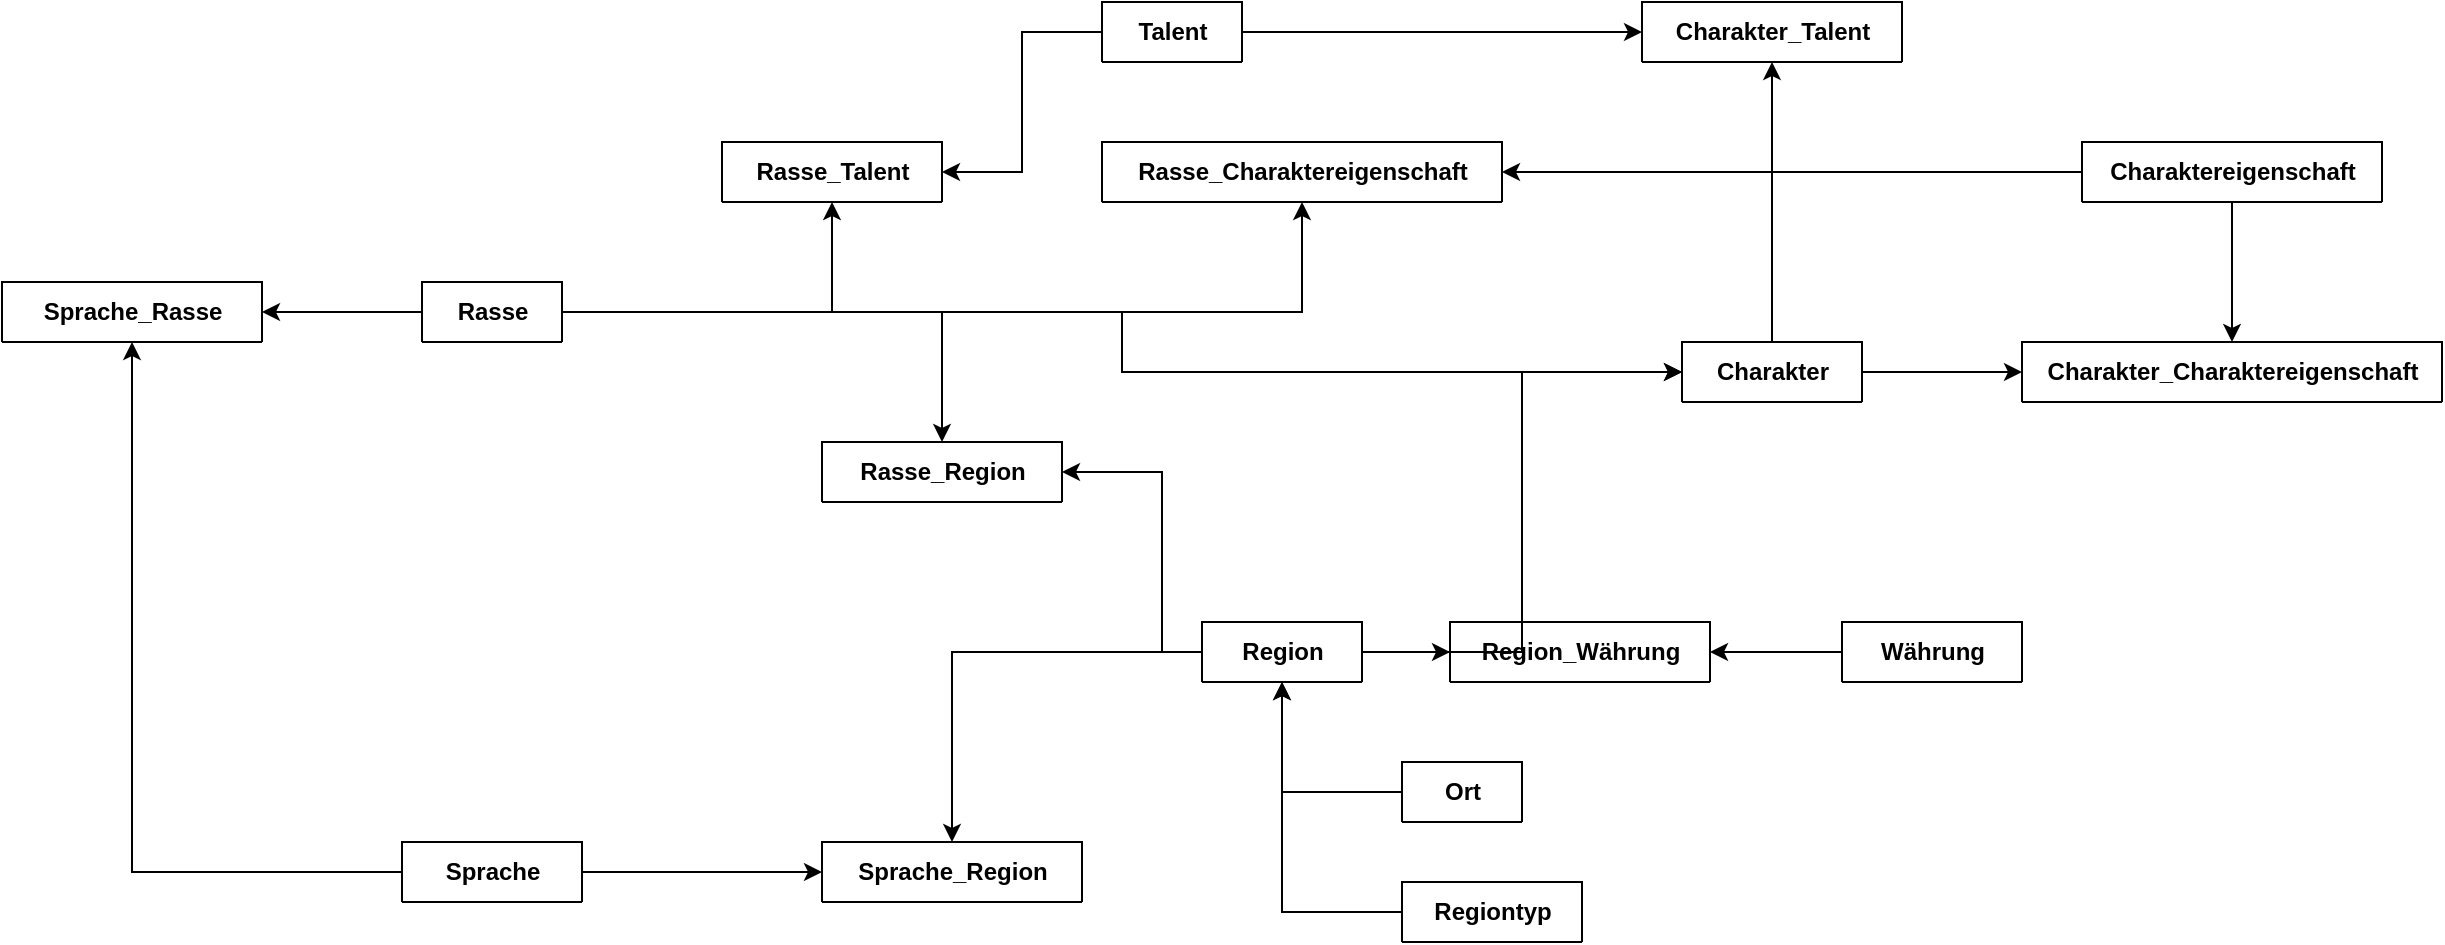 <mxfile version="26.0.8">
  <diagram name="Seite-1" id="dJLNYswgemGqFyTjR4qn">
    <mxGraphModel dx="2693" dy="1024" grid="1" gridSize="10" guides="1" tooltips="1" connect="1" arrows="1" fold="1" page="1" pageScale="1" pageWidth="827" pageHeight="1169" math="0" shadow="0">
      <root>
        <mxCell id="0" />
        <mxCell id="1" parent="0" />
        <mxCell id="VncEqMrCC9MGvgksjn6U-1" value="Rasse" style="shape=table;startSize=30;container=1;collapsible=1;childLayout=tableLayout;fixedRows=1;rowLines=0;fontStyle=1;align=center;resizeLast=1;html=1;" parent="1" vertex="1" collapsed="1">
          <mxGeometry x="-100" y="450" width="70" height="30" as="geometry">
            <mxRectangle x="-100" y="450" width="180" height="150" as="alternateBounds" />
          </mxGeometry>
        </mxCell>
        <mxCell id="VncEqMrCC9MGvgksjn6U-2" value="" style="shape=tableRow;horizontal=0;startSize=0;swimlaneHead=0;swimlaneBody=0;fillColor=none;collapsible=0;dropTarget=0;points=[[0,0.5],[1,0.5]];portConstraint=eastwest;top=0;left=0;right=0;bottom=1;" parent="VncEqMrCC9MGvgksjn6U-1" vertex="1">
          <mxGeometry y="30" width="180" height="30" as="geometry" />
        </mxCell>
        <mxCell id="VncEqMrCC9MGvgksjn6U-3" value="PK" style="shape=partialRectangle;connectable=0;fillColor=none;top=0;left=0;bottom=0;right=0;fontStyle=1;overflow=hidden;whiteSpace=wrap;html=1;" parent="VncEqMrCC9MGvgksjn6U-2" vertex="1">
          <mxGeometry width="30" height="30" as="geometry">
            <mxRectangle width="30" height="30" as="alternateBounds" />
          </mxGeometry>
        </mxCell>
        <mxCell id="VncEqMrCC9MGvgksjn6U-4" value="UniqueID" style="shape=partialRectangle;connectable=0;fillColor=none;top=0;left=0;bottom=0;right=0;align=left;spacingLeft=6;fontStyle=5;overflow=hidden;whiteSpace=wrap;html=1;" parent="VncEqMrCC9MGvgksjn6U-2" vertex="1">
          <mxGeometry x="30" width="150" height="30" as="geometry">
            <mxRectangle width="150" height="30" as="alternateBounds" />
          </mxGeometry>
        </mxCell>
        <mxCell id="VncEqMrCC9MGvgksjn6U-5" value="" style="shape=tableRow;horizontal=0;startSize=0;swimlaneHead=0;swimlaneBody=0;fillColor=none;collapsible=0;dropTarget=0;points=[[0,0.5],[1,0.5]];portConstraint=eastwest;top=0;left=0;right=0;bottom=0;" parent="VncEqMrCC9MGvgksjn6U-1" vertex="1">
          <mxGeometry y="60" width="180" height="30" as="geometry" />
        </mxCell>
        <mxCell id="VncEqMrCC9MGvgksjn6U-6" value="" style="shape=partialRectangle;connectable=0;fillColor=none;top=0;left=0;bottom=0;right=0;editable=1;overflow=hidden;whiteSpace=wrap;html=1;" parent="VncEqMrCC9MGvgksjn6U-5" vertex="1">
          <mxGeometry width="30" height="30" as="geometry">
            <mxRectangle width="30" height="30" as="alternateBounds" />
          </mxGeometry>
        </mxCell>
        <mxCell id="VncEqMrCC9MGvgksjn6U-7" value="Bezeichnung" style="shape=partialRectangle;connectable=0;fillColor=none;top=0;left=0;bottom=0;right=0;align=left;spacingLeft=6;overflow=hidden;whiteSpace=wrap;html=1;" parent="VncEqMrCC9MGvgksjn6U-5" vertex="1">
          <mxGeometry x="30" width="150" height="30" as="geometry">
            <mxRectangle width="150" height="30" as="alternateBounds" />
          </mxGeometry>
        </mxCell>
        <mxCell id="VncEqMrCC9MGvgksjn6U-8" value="" style="shape=tableRow;horizontal=0;startSize=0;swimlaneHead=0;swimlaneBody=0;fillColor=none;collapsible=0;dropTarget=0;points=[[0,0.5],[1,0.5]];portConstraint=eastwest;top=0;left=0;right=0;bottom=0;" parent="VncEqMrCC9MGvgksjn6U-1" vertex="1">
          <mxGeometry y="90" width="180" height="30" as="geometry" />
        </mxCell>
        <mxCell id="VncEqMrCC9MGvgksjn6U-9" value="" style="shape=partialRectangle;connectable=0;fillColor=none;top=0;left=0;bottom=0;right=0;editable=1;overflow=hidden;whiteSpace=wrap;html=1;" parent="VncEqMrCC9MGvgksjn6U-8" vertex="1">
          <mxGeometry width="30" height="30" as="geometry">
            <mxRectangle width="30" height="30" as="alternateBounds" />
          </mxGeometry>
        </mxCell>
        <mxCell id="VncEqMrCC9MGvgksjn6U-10" value="Beschreibung" style="shape=partialRectangle;connectable=0;fillColor=none;top=0;left=0;bottom=0;right=0;align=left;spacingLeft=6;overflow=hidden;whiteSpace=wrap;html=1;" parent="VncEqMrCC9MGvgksjn6U-8" vertex="1">
          <mxGeometry x="30" width="150" height="30" as="geometry">
            <mxRectangle width="150" height="30" as="alternateBounds" />
          </mxGeometry>
        </mxCell>
        <mxCell id="VncEqMrCC9MGvgksjn6U-11" value="" style="shape=tableRow;horizontal=0;startSize=0;swimlaneHead=0;swimlaneBody=0;fillColor=none;collapsible=0;dropTarget=0;points=[[0,0.5],[1,0.5]];portConstraint=eastwest;top=0;left=0;right=0;bottom=0;" parent="VncEqMrCC9MGvgksjn6U-1" vertex="1">
          <mxGeometry y="120" width="180" height="30" as="geometry" />
        </mxCell>
        <mxCell id="VncEqMrCC9MGvgksjn6U-12" value="" style="shape=partialRectangle;connectable=0;fillColor=none;top=0;left=0;bottom=0;right=0;editable=1;overflow=hidden;whiteSpace=wrap;html=1;" parent="VncEqMrCC9MGvgksjn6U-11" vertex="1">
          <mxGeometry width="30" height="30" as="geometry">
            <mxRectangle width="30" height="30" as="alternateBounds" />
          </mxGeometry>
        </mxCell>
        <mxCell id="VncEqMrCC9MGvgksjn6U-13" value="Herkunft" style="shape=partialRectangle;connectable=0;fillColor=none;top=0;left=0;bottom=0;right=0;align=left;spacingLeft=6;overflow=hidden;whiteSpace=wrap;html=1;" parent="VncEqMrCC9MGvgksjn6U-11" vertex="1">
          <mxGeometry x="30" width="150" height="30" as="geometry">
            <mxRectangle width="150" height="30" as="alternateBounds" />
          </mxGeometry>
        </mxCell>
        <mxCell id="VncEqMrCC9MGvgksjn6U-14" value="Region" style="shape=table;startSize=30;container=1;collapsible=1;childLayout=tableLayout;fixedRows=1;rowLines=0;fontStyle=1;align=center;resizeLast=1;html=1;" parent="1" vertex="1" collapsed="1">
          <mxGeometry x="290" y="620" width="80" height="30" as="geometry">
            <mxRectangle x="290" y="620" width="180" height="150" as="alternateBounds" />
          </mxGeometry>
        </mxCell>
        <mxCell id="VncEqMrCC9MGvgksjn6U-15" value="" style="shape=tableRow;horizontal=0;startSize=0;swimlaneHead=0;swimlaneBody=0;fillColor=none;collapsible=0;dropTarget=0;points=[[0,0.5],[1,0.5]];portConstraint=eastwest;top=0;left=0;right=0;bottom=1;" parent="VncEqMrCC9MGvgksjn6U-14" vertex="1">
          <mxGeometry y="30" width="180" height="30" as="geometry" />
        </mxCell>
        <mxCell id="VncEqMrCC9MGvgksjn6U-16" value="PK" style="shape=partialRectangle;connectable=0;fillColor=none;top=0;left=0;bottom=0;right=0;fontStyle=1;overflow=hidden;whiteSpace=wrap;html=1;" parent="VncEqMrCC9MGvgksjn6U-15" vertex="1">
          <mxGeometry width="30" height="30" as="geometry">
            <mxRectangle width="30" height="30" as="alternateBounds" />
          </mxGeometry>
        </mxCell>
        <mxCell id="VncEqMrCC9MGvgksjn6U-17" value="UniqueID" style="shape=partialRectangle;connectable=0;fillColor=none;top=0;left=0;bottom=0;right=0;align=left;spacingLeft=6;fontStyle=5;overflow=hidden;whiteSpace=wrap;html=1;" parent="VncEqMrCC9MGvgksjn6U-15" vertex="1">
          <mxGeometry x="30" width="150" height="30" as="geometry">
            <mxRectangle width="150" height="30" as="alternateBounds" />
          </mxGeometry>
        </mxCell>
        <mxCell id="VncEqMrCC9MGvgksjn6U-18" value="" style="shape=tableRow;horizontal=0;startSize=0;swimlaneHead=0;swimlaneBody=0;fillColor=none;collapsible=0;dropTarget=0;points=[[0,0.5],[1,0.5]];portConstraint=eastwest;top=0;left=0;right=0;bottom=0;" parent="VncEqMrCC9MGvgksjn6U-14" vertex="1">
          <mxGeometry y="60" width="180" height="30" as="geometry" />
        </mxCell>
        <mxCell id="VncEqMrCC9MGvgksjn6U-19" value="" style="shape=partialRectangle;connectable=0;fillColor=none;top=0;left=0;bottom=0;right=0;editable=1;overflow=hidden;whiteSpace=wrap;html=1;" parent="VncEqMrCC9MGvgksjn6U-18" vertex="1">
          <mxGeometry width="30" height="30" as="geometry">
            <mxRectangle width="30" height="30" as="alternateBounds" />
          </mxGeometry>
        </mxCell>
        <mxCell id="VncEqMrCC9MGvgksjn6U-20" value="Bezeichnung" style="shape=partialRectangle;connectable=0;fillColor=none;top=0;left=0;bottom=0;right=0;align=left;spacingLeft=6;overflow=hidden;whiteSpace=wrap;html=1;" parent="VncEqMrCC9MGvgksjn6U-18" vertex="1">
          <mxGeometry x="30" width="150" height="30" as="geometry">
            <mxRectangle width="150" height="30" as="alternateBounds" />
          </mxGeometry>
        </mxCell>
        <mxCell id="VncEqMrCC9MGvgksjn6U-21" value="" style="shape=tableRow;horizontal=0;startSize=0;swimlaneHead=0;swimlaneBody=0;fillColor=none;collapsible=0;dropTarget=0;points=[[0,0.5],[1,0.5]];portConstraint=eastwest;top=0;left=0;right=0;bottom=0;" parent="VncEqMrCC9MGvgksjn6U-14" vertex="1">
          <mxGeometry y="90" width="180" height="30" as="geometry" />
        </mxCell>
        <mxCell id="VncEqMrCC9MGvgksjn6U-22" value="" style="shape=partialRectangle;connectable=0;fillColor=none;top=0;left=0;bottom=0;right=0;editable=1;overflow=hidden;whiteSpace=wrap;html=1;" parent="VncEqMrCC9MGvgksjn6U-21" vertex="1">
          <mxGeometry width="30" height="30" as="geometry">
            <mxRectangle width="30" height="30" as="alternateBounds" />
          </mxGeometry>
        </mxCell>
        <mxCell id="VncEqMrCC9MGvgksjn6U-23" value="Hauptstadt" style="shape=partialRectangle;connectable=0;fillColor=none;top=0;left=0;bottom=0;right=0;align=left;spacingLeft=6;overflow=hidden;whiteSpace=wrap;html=1;" parent="VncEqMrCC9MGvgksjn6U-21" vertex="1">
          <mxGeometry x="30" width="150" height="30" as="geometry">
            <mxRectangle width="150" height="30" as="alternateBounds" />
          </mxGeometry>
        </mxCell>
        <mxCell id="VncEqMrCC9MGvgksjn6U-24" value="" style="shape=tableRow;horizontal=0;startSize=0;swimlaneHead=0;swimlaneBody=0;fillColor=none;collapsible=0;dropTarget=0;points=[[0,0.5],[1,0.5]];portConstraint=eastwest;top=0;left=0;right=0;bottom=0;" parent="VncEqMrCC9MGvgksjn6U-14" vertex="1">
          <mxGeometry y="120" width="180" height="30" as="geometry" />
        </mxCell>
        <mxCell id="VncEqMrCC9MGvgksjn6U-25" value="" style="shape=partialRectangle;connectable=0;fillColor=none;top=0;left=0;bottom=0;right=0;editable=1;overflow=hidden;whiteSpace=wrap;html=1;" parent="VncEqMrCC9MGvgksjn6U-24" vertex="1">
          <mxGeometry width="30" height="30" as="geometry">
            <mxRectangle width="30" height="30" as="alternateBounds" />
          </mxGeometry>
        </mxCell>
        <mxCell id="VncEqMrCC9MGvgksjn6U-26" value="Regionstyp" style="shape=partialRectangle;connectable=0;fillColor=none;top=0;left=0;bottom=0;right=0;align=left;spacingLeft=6;overflow=hidden;whiteSpace=wrap;html=1;" parent="VncEqMrCC9MGvgksjn6U-24" vertex="1">
          <mxGeometry x="30" width="150" height="30" as="geometry">
            <mxRectangle width="150" height="30" as="alternateBounds" />
          </mxGeometry>
        </mxCell>
        <mxCell id="VncEqMrCC9MGvgksjn6U-27" value="Sprache" style="shape=table;startSize=30;container=1;collapsible=1;childLayout=tableLayout;fixedRows=1;rowLines=0;fontStyle=1;align=center;resizeLast=1;html=1;" parent="1" vertex="1" collapsed="1">
          <mxGeometry x="-110" y="730" width="90" height="30" as="geometry">
            <mxRectangle x="-140" y="730" width="180" height="150" as="alternateBounds" />
          </mxGeometry>
        </mxCell>
        <mxCell id="VncEqMrCC9MGvgksjn6U-28" value="" style="shape=tableRow;horizontal=0;startSize=0;swimlaneHead=0;swimlaneBody=0;fillColor=none;collapsible=0;dropTarget=0;points=[[0,0.5],[1,0.5]];portConstraint=eastwest;top=0;left=0;right=0;bottom=1;" parent="VncEqMrCC9MGvgksjn6U-27" vertex="1">
          <mxGeometry y="30" width="180" height="30" as="geometry" />
        </mxCell>
        <mxCell id="VncEqMrCC9MGvgksjn6U-29" value="PK" style="shape=partialRectangle;connectable=0;fillColor=none;top=0;left=0;bottom=0;right=0;fontStyle=1;overflow=hidden;whiteSpace=wrap;html=1;" parent="VncEqMrCC9MGvgksjn6U-28" vertex="1">
          <mxGeometry width="30" height="30" as="geometry">
            <mxRectangle width="30" height="30" as="alternateBounds" />
          </mxGeometry>
        </mxCell>
        <mxCell id="VncEqMrCC9MGvgksjn6U-30" value="UniqueID" style="shape=partialRectangle;connectable=0;fillColor=none;top=0;left=0;bottom=0;right=0;align=left;spacingLeft=6;fontStyle=5;overflow=hidden;whiteSpace=wrap;html=1;" parent="VncEqMrCC9MGvgksjn6U-28" vertex="1">
          <mxGeometry x="30" width="150" height="30" as="geometry">
            <mxRectangle width="150" height="30" as="alternateBounds" />
          </mxGeometry>
        </mxCell>
        <mxCell id="VncEqMrCC9MGvgksjn6U-31" value="" style="shape=tableRow;horizontal=0;startSize=0;swimlaneHead=0;swimlaneBody=0;fillColor=none;collapsible=0;dropTarget=0;points=[[0,0.5],[1,0.5]];portConstraint=eastwest;top=0;left=0;right=0;bottom=0;" parent="VncEqMrCC9MGvgksjn6U-27" vertex="1">
          <mxGeometry y="60" width="180" height="30" as="geometry" />
        </mxCell>
        <mxCell id="VncEqMrCC9MGvgksjn6U-32" value="" style="shape=partialRectangle;connectable=0;fillColor=none;top=0;left=0;bottom=0;right=0;editable=1;overflow=hidden;whiteSpace=wrap;html=1;" parent="VncEqMrCC9MGvgksjn6U-31" vertex="1">
          <mxGeometry width="30" height="30" as="geometry">
            <mxRectangle width="30" height="30" as="alternateBounds" />
          </mxGeometry>
        </mxCell>
        <mxCell id="VncEqMrCC9MGvgksjn6U-33" value="Bezeichnung" style="shape=partialRectangle;connectable=0;fillColor=none;top=0;left=0;bottom=0;right=0;align=left;spacingLeft=6;overflow=hidden;whiteSpace=wrap;html=1;" parent="VncEqMrCC9MGvgksjn6U-31" vertex="1">
          <mxGeometry x="30" width="150" height="30" as="geometry">
            <mxRectangle width="150" height="30" as="alternateBounds" />
          </mxGeometry>
        </mxCell>
        <mxCell id="VncEqMrCC9MGvgksjn6U-34" value="" style="shape=tableRow;horizontal=0;startSize=0;swimlaneHead=0;swimlaneBody=0;fillColor=none;collapsible=0;dropTarget=0;points=[[0,0.5],[1,0.5]];portConstraint=eastwest;top=0;left=0;right=0;bottom=0;" parent="VncEqMrCC9MGvgksjn6U-27" vertex="1">
          <mxGeometry y="90" width="180" height="30" as="geometry" />
        </mxCell>
        <mxCell id="VncEqMrCC9MGvgksjn6U-35" value="" style="shape=partialRectangle;connectable=0;fillColor=none;top=0;left=0;bottom=0;right=0;editable=1;overflow=hidden;whiteSpace=wrap;html=1;" parent="VncEqMrCC9MGvgksjn6U-34" vertex="1">
          <mxGeometry width="30" height="30" as="geometry">
            <mxRectangle width="30" height="30" as="alternateBounds" />
          </mxGeometry>
        </mxCell>
        <mxCell id="VncEqMrCC9MGvgksjn6U-36" value="Row 2" style="shape=partialRectangle;connectable=0;fillColor=none;top=0;left=0;bottom=0;right=0;align=left;spacingLeft=6;overflow=hidden;whiteSpace=wrap;html=1;" parent="VncEqMrCC9MGvgksjn6U-34" vertex="1">
          <mxGeometry x="30" width="150" height="30" as="geometry">
            <mxRectangle width="150" height="30" as="alternateBounds" />
          </mxGeometry>
        </mxCell>
        <mxCell id="VncEqMrCC9MGvgksjn6U-37" value="" style="shape=tableRow;horizontal=0;startSize=0;swimlaneHead=0;swimlaneBody=0;fillColor=none;collapsible=0;dropTarget=0;points=[[0,0.5],[1,0.5]];portConstraint=eastwest;top=0;left=0;right=0;bottom=0;" parent="VncEqMrCC9MGvgksjn6U-27" vertex="1">
          <mxGeometry y="120" width="180" height="30" as="geometry" />
        </mxCell>
        <mxCell id="VncEqMrCC9MGvgksjn6U-38" value="" style="shape=partialRectangle;connectable=0;fillColor=none;top=0;left=0;bottom=0;right=0;editable=1;overflow=hidden;whiteSpace=wrap;html=1;" parent="VncEqMrCC9MGvgksjn6U-37" vertex="1">
          <mxGeometry width="30" height="30" as="geometry">
            <mxRectangle width="30" height="30" as="alternateBounds" />
          </mxGeometry>
        </mxCell>
        <mxCell id="VncEqMrCC9MGvgksjn6U-39" value="Row 3" style="shape=partialRectangle;connectable=0;fillColor=none;top=0;left=0;bottom=0;right=0;align=left;spacingLeft=6;overflow=hidden;whiteSpace=wrap;html=1;" parent="VncEqMrCC9MGvgksjn6U-37" vertex="1">
          <mxGeometry x="30" width="150" height="30" as="geometry">
            <mxRectangle width="150" height="30" as="alternateBounds" />
          </mxGeometry>
        </mxCell>
        <mxCell id="VncEqMrCC9MGvgksjn6U-40" value="Rasse_Region" style="shape=table;startSize=30;container=1;collapsible=1;childLayout=tableLayout;fixedRows=1;rowLines=0;fontStyle=1;align=center;resizeLast=1;html=1;" parent="1" vertex="1" collapsed="1">
          <mxGeometry x="100" y="530" width="120" height="30" as="geometry">
            <mxRectangle x="170" y="470" width="180" height="150" as="alternateBounds" />
          </mxGeometry>
        </mxCell>
        <mxCell id="VncEqMrCC9MGvgksjn6U-41" value="" style="shape=tableRow;horizontal=0;startSize=0;swimlaneHead=0;swimlaneBody=0;fillColor=none;collapsible=0;dropTarget=0;points=[[0,0.5],[1,0.5]];portConstraint=eastwest;top=0;left=0;right=0;bottom=1;" parent="VncEqMrCC9MGvgksjn6U-40" vertex="1">
          <mxGeometry y="30" width="180" height="30" as="geometry" />
        </mxCell>
        <mxCell id="VncEqMrCC9MGvgksjn6U-42" value="PK" style="shape=partialRectangle;connectable=0;fillColor=none;top=0;left=0;bottom=0;right=0;fontStyle=1;overflow=hidden;whiteSpace=wrap;html=1;" parent="VncEqMrCC9MGvgksjn6U-41" vertex="1">
          <mxGeometry width="30" height="30" as="geometry">
            <mxRectangle width="30" height="30" as="alternateBounds" />
          </mxGeometry>
        </mxCell>
        <mxCell id="VncEqMrCC9MGvgksjn6U-43" value="UniqueID" style="shape=partialRectangle;connectable=0;fillColor=none;top=0;left=0;bottom=0;right=0;align=left;spacingLeft=6;fontStyle=5;overflow=hidden;whiteSpace=wrap;html=1;" parent="VncEqMrCC9MGvgksjn6U-41" vertex="1">
          <mxGeometry x="30" width="150" height="30" as="geometry">
            <mxRectangle width="150" height="30" as="alternateBounds" />
          </mxGeometry>
        </mxCell>
        <mxCell id="VncEqMrCC9MGvgksjn6U-44" value="" style="shape=tableRow;horizontal=0;startSize=0;swimlaneHead=0;swimlaneBody=0;fillColor=none;collapsible=0;dropTarget=0;points=[[0,0.5],[1,0.5]];portConstraint=eastwest;top=0;left=0;right=0;bottom=0;" parent="VncEqMrCC9MGvgksjn6U-40" vertex="1">
          <mxGeometry y="60" width="180" height="30" as="geometry" />
        </mxCell>
        <mxCell id="VncEqMrCC9MGvgksjn6U-45" value="" style="shape=partialRectangle;connectable=0;fillColor=none;top=0;left=0;bottom=0;right=0;editable=1;overflow=hidden;whiteSpace=wrap;html=1;" parent="VncEqMrCC9MGvgksjn6U-44" vertex="1">
          <mxGeometry width="30" height="30" as="geometry">
            <mxRectangle width="30" height="30" as="alternateBounds" />
          </mxGeometry>
        </mxCell>
        <mxCell id="VncEqMrCC9MGvgksjn6U-46" value="Rasse" style="shape=partialRectangle;connectable=0;fillColor=none;top=0;left=0;bottom=0;right=0;align=left;spacingLeft=6;overflow=hidden;whiteSpace=wrap;html=1;" parent="VncEqMrCC9MGvgksjn6U-44" vertex="1">
          <mxGeometry x="30" width="150" height="30" as="geometry">
            <mxRectangle width="150" height="30" as="alternateBounds" />
          </mxGeometry>
        </mxCell>
        <mxCell id="VncEqMrCC9MGvgksjn6U-47" value="" style="shape=tableRow;horizontal=0;startSize=0;swimlaneHead=0;swimlaneBody=0;fillColor=none;collapsible=0;dropTarget=0;points=[[0,0.5],[1,0.5]];portConstraint=eastwest;top=0;left=0;right=0;bottom=0;" parent="VncEqMrCC9MGvgksjn6U-40" vertex="1">
          <mxGeometry y="90" width="180" height="30" as="geometry" />
        </mxCell>
        <mxCell id="VncEqMrCC9MGvgksjn6U-48" value="" style="shape=partialRectangle;connectable=0;fillColor=none;top=0;left=0;bottom=0;right=0;editable=1;overflow=hidden;whiteSpace=wrap;html=1;" parent="VncEqMrCC9MGvgksjn6U-47" vertex="1">
          <mxGeometry width="30" height="30" as="geometry">
            <mxRectangle width="30" height="30" as="alternateBounds" />
          </mxGeometry>
        </mxCell>
        <mxCell id="VncEqMrCC9MGvgksjn6U-49" value="Region" style="shape=partialRectangle;connectable=0;fillColor=none;top=0;left=0;bottom=0;right=0;align=left;spacingLeft=6;overflow=hidden;whiteSpace=wrap;html=1;" parent="VncEqMrCC9MGvgksjn6U-47" vertex="1">
          <mxGeometry x="30" width="150" height="30" as="geometry">
            <mxRectangle width="150" height="30" as="alternateBounds" />
          </mxGeometry>
        </mxCell>
        <mxCell id="VncEqMrCC9MGvgksjn6U-50" value="" style="shape=tableRow;horizontal=0;startSize=0;swimlaneHead=0;swimlaneBody=0;fillColor=none;collapsible=0;dropTarget=0;points=[[0,0.5],[1,0.5]];portConstraint=eastwest;top=0;left=0;right=0;bottom=0;" parent="VncEqMrCC9MGvgksjn6U-40" vertex="1">
          <mxGeometry y="120" width="180" height="30" as="geometry" />
        </mxCell>
        <mxCell id="VncEqMrCC9MGvgksjn6U-51" value="" style="shape=partialRectangle;connectable=0;fillColor=none;top=0;left=0;bottom=0;right=0;editable=1;overflow=hidden;whiteSpace=wrap;html=1;" parent="VncEqMrCC9MGvgksjn6U-50" vertex="1">
          <mxGeometry width="30" height="30" as="geometry">
            <mxRectangle width="30" height="30" as="alternateBounds" />
          </mxGeometry>
        </mxCell>
        <mxCell id="VncEqMrCC9MGvgksjn6U-52" value="Row 3" style="shape=partialRectangle;connectable=0;fillColor=none;top=0;left=0;bottom=0;right=0;align=left;spacingLeft=6;overflow=hidden;whiteSpace=wrap;html=1;" parent="VncEqMrCC9MGvgksjn6U-50" vertex="1">
          <mxGeometry x="30" width="150" height="30" as="geometry">
            <mxRectangle width="150" height="30" as="alternateBounds" />
          </mxGeometry>
        </mxCell>
        <mxCell id="VncEqMrCC9MGvgksjn6U-53" style="edgeStyle=orthogonalEdgeStyle;rounded=0;orthogonalLoop=1;jettySize=auto;html=1;" parent="1" source="VncEqMrCC9MGvgksjn6U-2" target="VncEqMrCC9MGvgksjn6U-40" edge="1">
          <mxGeometry relative="1" as="geometry" />
        </mxCell>
        <mxCell id="VncEqMrCC9MGvgksjn6U-54" style="edgeStyle=orthogonalEdgeStyle;rounded=0;orthogonalLoop=1;jettySize=auto;html=1;exitX=0;exitY=0.5;exitDx=0;exitDy=0;entryX=1;entryY=0.5;entryDx=0;entryDy=0;" parent="1" source="VncEqMrCC9MGvgksjn6U-15" target="VncEqMrCC9MGvgksjn6U-47" edge="1">
          <mxGeometry relative="1" as="geometry">
            <Array as="points">
              <mxPoint x="270" y="635" />
              <mxPoint x="270" y="545" />
            </Array>
          </mxGeometry>
        </mxCell>
        <mxCell id="VncEqMrCC9MGvgksjn6U-55" value="Sprache_Rasse" style="shape=table;startSize=30;container=1;collapsible=1;childLayout=tableLayout;fixedRows=1;rowLines=0;fontStyle=1;align=center;resizeLast=1;html=1;" parent="1" vertex="1" collapsed="1">
          <mxGeometry x="-310" y="450" width="130" height="30" as="geometry">
            <mxRectangle x="-310" y="450" width="180" height="180" as="alternateBounds" />
          </mxGeometry>
        </mxCell>
        <mxCell id="VncEqMrCC9MGvgksjn6U-56" value="" style="shape=tableRow;horizontal=0;startSize=0;swimlaneHead=0;swimlaneBody=0;fillColor=none;collapsible=0;dropTarget=0;points=[[0,0.5],[1,0.5]];portConstraint=eastwest;top=0;left=0;right=0;bottom=1;" parent="VncEqMrCC9MGvgksjn6U-55" vertex="1">
          <mxGeometry y="30" width="180" height="30" as="geometry" />
        </mxCell>
        <mxCell id="VncEqMrCC9MGvgksjn6U-57" value="PK" style="shape=partialRectangle;connectable=0;fillColor=none;top=0;left=0;bottom=0;right=0;fontStyle=1;overflow=hidden;whiteSpace=wrap;html=1;" parent="VncEqMrCC9MGvgksjn6U-56" vertex="1">
          <mxGeometry width="30" height="30" as="geometry">
            <mxRectangle width="30" height="30" as="alternateBounds" />
          </mxGeometry>
        </mxCell>
        <mxCell id="VncEqMrCC9MGvgksjn6U-58" value="UniqueID" style="shape=partialRectangle;connectable=0;fillColor=none;top=0;left=0;bottom=0;right=0;align=left;spacingLeft=6;fontStyle=5;overflow=hidden;whiteSpace=wrap;html=1;" parent="VncEqMrCC9MGvgksjn6U-56" vertex="1">
          <mxGeometry x="30" width="150" height="30" as="geometry">
            <mxRectangle width="150" height="30" as="alternateBounds" />
          </mxGeometry>
        </mxCell>
        <mxCell id="VncEqMrCC9MGvgksjn6U-59" value="" style="shape=tableRow;horizontal=0;startSize=0;swimlaneHead=0;swimlaneBody=0;fillColor=none;collapsible=0;dropTarget=0;points=[[0,0.5],[1,0.5]];portConstraint=eastwest;top=0;left=0;right=0;bottom=0;" parent="VncEqMrCC9MGvgksjn6U-55" vertex="1">
          <mxGeometry y="60" width="180" height="30" as="geometry" />
        </mxCell>
        <mxCell id="VncEqMrCC9MGvgksjn6U-60" value="" style="shape=partialRectangle;connectable=0;fillColor=none;top=0;left=0;bottom=0;right=0;editable=1;overflow=hidden;whiteSpace=wrap;html=1;" parent="VncEqMrCC9MGvgksjn6U-59" vertex="1">
          <mxGeometry width="30" height="30" as="geometry">
            <mxRectangle width="30" height="30" as="alternateBounds" />
          </mxGeometry>
        </mxCell>
        <mxCell id="VncEqMrCC9MGvgksjn6U-61" value="Sprache" style="shape=partialRectangle;connectable=0;fillColor=none;top=0;left=0;bottom=0;right=0;align=left;spacingLeft=6;overflow=hidden;whiteSpace=wrap;html=1;" parent="VncEqMrCC9MGvgksjn6U-59" vertex="1">
          <mxGeometry x="30" width="150" height="30" as="geometry">
            <mxRectangle width="150" height="30" as="alternateBounds" />
          </mxGeometry>
        </mxCell>
        <mxCell id="VncEqMrCC9MGvgksjn6U-62" value="" style="shape=tableRow;horizontal=0;startSize=0;swimlaneHead=0;swimlaneBody=0;fillColor=none;collapsible=0;dropTarget=0;points=[[0,0.5],[1,0.5]];portConstraint=eastwest;top=0;left=0;right=0;bottom=0;" parent="VncEqMrCC9MGvgksjn6U-55" vertex="1">
          <mxGeometry y="90" width="180" height="30" as="geometry" />
        </mxCell>
        <mxCell id="VncEqMrCC9MGvgksjn6U-63" value="" style="shape=partialRectangle;connectable=0;fillColor=none;top=0;left=0;bottom=0;right=0;editable=1;overflow=hidden;whiteSpace=wrap;html=1;" parent="VncEqMrCC9MGvgksjn6U-62" vertex="1">
          <mxGeometry width="30" height="30" as="geometry">
            <mxRectangle width="30" height="30" as="alternateBounds" />
          </mxGeometry>
        </mxCell>
        <mxCell id="VncEqMrCC9MGvgksjn6U-64" value="Rasse" style="shape=partialRectangle;connectable=0;fillColor=none;top=0;left=0;bottom=0;right=0;align=left;spacingLeft=6;overflow=hidden;whiteSpace=wrap;html=1;" parent="VncEqMrCC9MGvgksjn6U-62" vertex="1">
          <mxGeometry x="30" width="150" height="30" as="geometry">
            <mxRectangle width="150" height="30" as="alternateBounds" />
          </mxGeometry>
        </mxCell>
        <mxCell id="VncEqMrCC9MGvgksjn6U-70" value="" style="shape=tableRow;horizontal=0;startSize=0;swimlaneHead=0;swimlaneBody=0;fillColor=none;collapsible=0;dropTarget=0;points=[[0,0.5],[1,0.5]];portConstraint=eastwest;top=0;left=0;right=0;bottom=0;" parent="VncEqMrCC9MGvgksjn6U-55" vertex="1">
          <mxGeometry y="120" width="180" height="30" as="geometry" />
        </mxCell>
        <mxCell id="VncEqMrCC9MGvgksjn6U-71" value="" style="shape=partialRectangle;connectable=0;fillColor=none;top=0;left=0;bottom=0;right=0;editable=1;overflow=hidden;" parent="VncEqMrCC9MGvgksjn6U-70" vertex="1">
          <mxGeometry width="30" height="30" as="geometry">
            <mxRectangle width="30" height="30" as="alternateBounds" />
          </mxGeometry>
        </mxCell>
        <mxCell id="VncEqMrCC9MGvgksjn6U-72" value="Row" style="shape=partialRectangle;connectable=0;fillColor=none;top=0;left=0;bottom=0;right=0;align=left;spacingLeft=6;overflow=hidden;" parent="VncEqMrCC9MGvgksjn6U-70" vertex="1">
          <mxGeometry x="30" width="150" height="30" as="geometry">
            <mxRectangle width="150" height="30" as="alternateBounds" />
          </mxGeometry>
        </mxCell>
        <mxCell id="VncEqMrCC9MGvgksjn6U-65" value="" style="shape=tableRow;horizontal=0;startSize=0;swimlaneHead=0;swimlaneBody=0;fillColor=none;collapsible=0;dropTarget=0;points=[[0,0.5],[1,0.5]];portConstraint=eastwest;top=0;left=0;right=0;bottom=0;" parent="VncEqMrCC9MGvgksjn6U-55" vertex="1">
          <mxGeometry y="150" width="180" height="30" as="geometry" />
        </mxCell>
        <mxCell id="VncEqMrCC9MGvgksjn6U-66" value="" style="shape=partialRectangle;connectable=0;fillColor=none;top=0;left=0;bottom=0;right=0;editable=1;overflow=hidden;whiteSpace=wrap;html=1;" parent="VncEqMrCC9MGvgksjn6U-65" vertex="1">
          <mxGeometry width="30" height="30" as="geometry">
            <mxRectangle width="30" height="30" as="alternateBounds" />
          </mxGeometry>
        </mxCell>
        <mxCell id="VncEqMrCC9MGvgksjn6U-67" value="Row 3" style="shape=partialRectangle;connectable=0;fillColor=none;top=0;left=0;bottom=0;right=0;align=left;spacingLeft=6;overflow=hidden;whiteSpace=wrap;html=1;" parent="VncEqMrCC9MGvgksjn6U-65" vertex="1">
          <mxGeometry x="30" width="150" height="30" as="geometry">
            <mxRectangle width="150" height="30" as="alternateBounds" />
          </mxGeometry>
        </mxCell>
        <mxCell id="VncEqMrCC9MGvgksjn6U-68" style="edgeStyle=orthogonalEdgeStyle;rounded=0;orthogonalLoop=1;jettySize=auto;html=1;exitX=0;exitY=0.5;exitDx=0;exitDy=0;" parent="1" source="VncEqMrCC9MGvgksjn6U-28" target="VncEqMrCC9MGvgksjn6U-56" edge="1">
          <mxGeometry relative="1" as="geometry">
            <Array as="points">
              <mxPoint x="-245" y="745" />
            </Array>
          </mxGeometry>
        </mxCell>
        <mxCell id="VncEqMrCC9MGvgksjn6U-69" style="edgeStyle=orthogonalEdgeStyle;rounded=0;orthogonalLoop=1;jettySize=auto;html=1;" parent="1" source="VncEqMrCC9MGvgksjn6U-2" target="VncEqMrCC9MGvgksjn6U-62" edge="1">
          <mxGeometry relative="1" as="geometry" />
        </mxCell>
        <mxCell id="VncEqMrCC9MGvgksjn6U-73" value="Sprache_Region" style="shape=table;startSize=30;container=1;collapsible=1;childLayout=tableLayout;fixedRows=1;rowLines=0;fontStyle=1;align=center;resizeLast=1;html=1;" parent="1" vertex="1" collapsed="1">
          <mxGeometry x="100" y="730" width="130" height="30" as="geometry">
            <mxRectangle x="-240" y="580" width="180" height="150" as="alternateBounds" />
          </mxGeometry>
        </mxCell>
        <mxCell id="VncEqMrCC9MGvgksjn6U-74" value="" style="shape=tableRow;horizontal=0;startSize=0;swimlaneHead=0;swimlaneBody=0;fillColor=none;collapsible=0;dropTarget=0;points=[[0,0.5],[1,0.5]];portConstraint=eastwest;top=0;left=0;right=0;bottom=1;" parent="VncEqMrCC9MGvgksjn6U-73" vertex="1">
          <mxGeometry y="30" width="180" height="30" as="geometry" />
        </mxCell>
        <mxCell id="VncEqMrCC9MGvgksjn6U-75" value="PK" style="shape=partialRectangle;connectable=0;fillColor=none;top=0;left=0;bottom=0;right=0;fontStyle=1;overflow=hidden;whiteSpace=wrap;html=1;" parent="VncEqMrCC9MGvgksjn6U-74" vertex="1">
          <mxGeometry width="30" height="30" as="geometry">
            <mxRectangle width="30" height="30" as="alternateBounds" />
          </mxGeometry>
        </mxCell>
        <mxCell id="VncEqMrCC9MGvgksjn6U-76" value="UniqueID" style="shape=partialRectangle;connectable=0;fillColor=none;top=0;left=0;bottom=0;right=0;align=left;spacingLeft=6;fontStyle=5;overflow=hidden;whiteSpace=wrap;html=1;" parent="VncEqMrCC9MGvgksjn6U-74" vertex="1">
          <mxGeometry x="30" width="150" height="30" as="geometry">
            <mxRectangle width="150" height="30" as="alternateBounds" />
          </mxGeometry>
        </mxCell>
        <mxCell id="VncEqMrCC9MGvgksjn6U-77" value="" style="shape=tableRow;horizontal=0;startSize=0;swimlaneHead=0;swimlaneBody=0;fillColor=none;collapsible=0;dropTarget=0;points=[[0,0.5],[1,0.5]];portConstraint=eastwest;top=0;left=0;right=0;bottom=0;" parent="VncEqMrCC9MGvgksjn6U-73" vertex="1">
          <mxGeometry y="60" width="180" height="30" as="geometry" />
        </mxCell>
        <mxCell id="VncEqMrCC9MGvgksjn6U-78" value="" style="shape=partialRectangle;connectable=0;fillColor=none;top=0;left=0;bottom=0;right=0;editable=1;overflow=hidden;whiteSpace=wrap;html=1;" parent="VncEqMrCC9MGvgksjn6U-77" vertex="1">
          <mxGeometry width="30" height="30" as="geometry">
            <mxRectangle width="30" height="30" as="alternateBounds" />
          </mxGeometry>
        </mxCell>
        <mxCell id="VncEqMrCC9MGvgksjn6U-79" value="Sprache" style="shape=partialRectangle;connectable=0;fillColor=none;top=0;left=0;bottom=0;right=0;align=left;spacingLeft=6;overflow=hidden;whiteSpace=wrap;html=1;" parent="VncEqMrCC9MGvgksjn6U-77" vertex="1">
          <mxGeometry x="30" width="150" height="30" as="geometry">
            <mxRectangle width="150" height="30" as="alternateBounds" />
          </mxGeometry>
        </mxCell>
        <mxCell id="VncEqMrCC9MGvgksjn6U-80" value="" style="shape=tableRow;horizontal=0;startSize=0;swimlaneHead=0;swimlaneBody=0;fillColor=none;collapsible=0;dropTarget=0;points=[[0,0.5],[1,0.5]];portConstraint=eastwest;top=0;left=0;right=0;bottom=0;" parent="VncEqMrCC9MGvgksjn6U-73" vertex="1">
          <mxGeometry y="90" width="180" height="30" as="geometry" />
        </mxCell>
        <mxCell id="VncEqMrCC9MGvgksjn6U-81" value="" style="shape=partialRectangle;connectable=0;fillColor=none;top=0;left=0;bottom=0;right=0;editable=1;overflow=hidden;whiteSpace=wrap;html=1;" parent="VncEqMrCC9MGvgksjn6U-80" vertex="1">
          <mxGeometry width="30" height="30" as="geometry">
            <mxRectangle width="30" height="30" as="alternateBounds" />
          </mxGeometry>
        </mxCell>
        <mxCell id="VncEqMrCC9MGvgksjn6U-82" value="Region" style="shape=partialRectangle;connectable=0;fillColor=none;top=0;left=0;bottom=0;right=0;align=left;spacingLeft=6;overflow=hidden;whiteSpace=wrap;html=1;" parent="VncEqMrCC9MGvgksjn6U-80" vertex="1">
          <mxGeometry x="30" width="150" height="30" as="geometry">
            <mxRectangle width="150" height="30" as="alternateBounds" />
          </mxGeometry>
        </mxCell>
        <mxCell id="VncEqMrCC9MGvgksjn6U-83" value="" style="shape=tableRow;horizontal=0;startSize=0;swimlaneHead=0;swimlaneBody=0;fillColor=none;collapsible=0;dropTarget=0;points=[[0,0.5],[1,0.5]];portConstraint=eastwest;top=0;left=0;right=0;bottom=0;" parent="VncEqMrCC9MGvgksjn6U-73" vertex="1">
          <mxGeometry y="120" width="180" height="30" as="geometry" />
        </mxCell>
        <mxCell id="VncEqMrCC9MGvgksjn6U-84" value="" style="shape=partialRectangle;connectable=0;fillColor=none;top=0;left=0;bottom=0;right=0;editable=1;overflow=hidden;whiteSpace=wrap;html=1;" parent="VncEqMrCC9MGvgksjn6U-83" vertex="1">
          <mxGeometry width="30" height="30" as="geometry">
            <mxRectangle width="30" height="30" as="alternateBounds" />
          </mxGeometry>
        </mxCell>
        <mxCell id="VncEqMrCC9MGvgksjn6U-85" value="Row 3" style="shape=partialRectangle;connectable=0;fillColor=none;top=0;left=0;bottom=0;right=0;align=left;spacingLeft=6;overflow=hidden;whiteSpace=wrap;html=1;" parent="VncEqMrCC9MGvgksjn6U-83" vertex="1">
          <mxGeometry x="30" width="150" height="30" as="geometry">
            <mxRectangle width="150" height="30" as="alternateBounds" />
          </mxGeometry>
        </mxCell>
        <mxCell id="VncEqMrCC9MGvgksjn6U-86" style="edgeStyle=orthogonalEdgeStyle;rounded=0;orthogonalLoop=1;jettySize=auto;html=1;entryX=0;entryY=0.5;entryDx=0;entryDy=0;" parent="1" source="VncEqMrCC9MGvgksjn6U-28" target="VncEqMrCC9MGvgksjn6U-77" edge="1">
          <mxGeometry relative="1" as="geometry" />
        </mxCell>
        <mxCell id="VncEqMrCC9MGvgksjn6U-87" style="edgeStyle=orthogonalEdgeStyle;rounded=0;orthogonalLoop=1;jettySize=auto;html=1;exitX=0;exitY=0.5;exitDx=0;exitDy=0;" parent="1" source="VncEqMrCC9MGvgksjn6U-15" target="VncEqMrCC9MGvgksjn6U-80" edge="1">
          <mxGeometry relative="1" as="geometry" />
        </mxCell>
        <mxCell id="VncEqMrCC9MGvgksjn6U-88" value="Ort" style="shape=table;startSize=30;container=1;collapsible=1;childLayout=tableLayout;fixedRows=1;rowLines=0;fontStyle=1;align=center;resizeLast=1;html=1;" parent="1" vertex="1" collapsed="1">
          <mxGeometry x="390" y="690" width="60" height="30" as="geometry">
            <mxRectangle x="400" y="750" width="180" height="150" as="alternateBounds" />
          </mxGeometry>
        </mxCell>
        <mxCell id="VncEqMrCC9MGvgksjn6U-89" value="" style="shape=tableRow;horizontal=0;startSize=0;swimlaneHead=0;swimlaneBody=0;fillColor=none;collapsible=0;dropTarget=0;points=[[0,0.5],[1,0.5]];portConstraint=eastwest;top=0;left=0;right=0;bottom=1;" parent="VncEqMrCC9MGvgksjn6U-88" vertex="1">
          <mxGeometry y="30" width="180" height="30" as="geometry" />
        </mxCell>
        <mxCell id="VncEqMrCC9MGvgksjn6U-90" value="PK" style="shape=partialRectangle;connectable=0;fillColor=none;top=0;left=0;bottom=0;right=0;fontStyle=1;overflow=hidden;whiteSpace=wrap;html=1;" parent="VncEqMrCC9MGvgksjn6U-89" vertex="1">
          <mxGeometry width="30" height="30" as="geometry">
            <mxRectangle width="30" height="30" as="alternateBounds" />
          </mxGeometry>
        </mxCell>
        <mxCell id="VncEqMrCC9MGvgksjn6U-91" value="UniqueID" style="shape=partialRectangle;connectable=0;fillColor=none;top=0;left=0;bottom=0;right=0;align=left;spacingLeft=6;fontStyle=5;overflow=hidden;whiteSpace=wrap;html=1;" parent="VncEqMrCC9MGvgksjn6U-89" vertex="1">
          <mxGeometry x="30" width="150" height="30" as="geometry">
            <mxRectangle width="150" height="30" as="alternateBounds" />
          </mxGeometry>
        </mxCell>
        <mxCell id="VncEqMrCC9MGvgksjn6U-92" value="" style="shape=tableRow;horizontal=0;startSize=0;swimlaneHead=0;swimlaneBody=0;fillColor=none;collapsible=0;dropTarget=0;points=[[0,0.5],[1,0.5]];portConstraint=eastwest;top=0;left=0;right=0;bottom=0;" parent="VncEqMrCC9MGvgksjn6U-88" vertex="1">
          <mxGeometry y="60" width="180" height="30" as="geometry" />
        </mxCell>
        <mxCell id="VncEqMrCC9MGvgksjn6U-93" value="" style="shape=partialRectangle;connectable=0;fillColor=none;top=0;left=0;bottom=0;right=0;editable=1;overflow=hidden;whiteSpace=wrap;html=1;" parent="VncEqMrCC9MGvgksjn6U-92" vertex="1">
          <mxGeometry width="30" height="30" as="geometry">
            <mxRectangle width="30" height="30" as="alternateBounds" />
          </mxGeometry>
        </mxCell>
        <mxCell id="VncEqMrCC9MGvgksjn6U-94" value="Bezeichnung" style="shape=partialRectangle;connectable=0;fillColor=none;top=0;left=0;bottom=0;right=0;align=left;spacingLeft=6;overflow=hidden;whiteSpace=wrap;html=1;" parent="VncEqMrCC9MGvgksjn6U-92" vertex="1">
          <mxGeometry x="30" width="150" height="30" as="geometry">
            <mxRectangle width="150" height="30" as="alternateBounds" />
          </mxGeometry>
        </mxCell>
        <mxCell id="VncEqMrCC9MGvgksjn6U-95" value="" style="shape=tableRow;horizontal=0;startSize=0;swimlaneHead=0;swimlaneBody=0;fillColor=none;collapsible=0;dropTarget=0;points=[[0,0.5],[1,0.5]];portConstraint=eastwest;top=0;left=0;right=0;bottom=0;" parent="VncEqMrCC9MGvgksjn6U-88" vertex="1">
          <mxGeometry y="90" width="180" height="30" as="geometry" />
        </mxCell>
        <mxCell id="VncEqMrCC9MGvgksjn6U-96" value="" style="shape=partialRectangle;connectable=0;fillColor=none;top=0;left=0;bottom=0;right=0;editable=1;overflow=hidden;whiteSpace=wrap;html=1;" parent="VncEqMrCC9MGvgksjn6U-95" vertex="1">
          <mxGeometry width="30" height="30" as="geometry">
            <mxRectangle width="30" height="30" as="alternateBounds" />
          </mxGeometry>
        </mxCell>
        <mxCell id="VncEqMrCC9MGvgksjn6U-97" value="Einwohner" style="shape=partialRectangle;connectable=0;fillColor=none;top=0;left=0;bottom=0;right=0;align=left;spacingLeft=6;overflow=hidden;whiteSpace=wrap;html=1;" parent="VncEqMrCC9MGvgksjn6U-95" vertex="1">
          <mxGeometry x="30" width="150" height="30" as="geometry">
            <mxRectangle width="150" height="30" as="alternateBounds" />
          </mxGeometry>
        </mxCell>
        <mxCell id="VncEqMrCC9MGvgksjn6U-98" value="" style="shape=tableRow;horizontal=0;startSize=0;swimlaneHead=0;swimlaneBody=0;fillColor=none;collapsible=0;dropTarget=0;points=[[0,0.5],[1,0.5]];portConstraint=eastwest;top=0;left=0;right=0;bottom=0;" parent="VncEqMrCC9MGvgksjn6U-88" vertex="1">
          <mxGeometry y="120" width="180" height="30" as="geometry" />
        </mxCell>
        <mxCell id="VncEqMrCC9MGvgksjn6U-99" value="" style="shape=partialRectangle;connectable=0;fillColor=none;top=0;left=0;bottom=0;right=0;editable=1;overflow=hidden;whiteSpace=wrap;html=1;" parent="VncEqMrCC9MGvgksjn6U-98" vertex="1">
          <mxGeometry width="30" height="30" as="geometry">
            <mxRectangle width="30" height="30" as="alternateBounds" />
          </mxGeometry>
        </mxCell>
        <mxCell id="VncEqMrCC9MGvgksjn6U-100" value="Row 3" style="shape=partialRectangle;connectable=0;fillColor=none;top=0;left=0;bottom=0;right=0;align=left;spacingLeft=6;overflow=hidden;whiteSpace=wrap;html=1;" parent="VncEqMrCC9MGvgksjn6U-98" vertex="1">
          <mxGeometry x="30" width="150" height="30" as="geometry">
            <mxRectangle width="150" height="30" as="alternateBounds" />
          </mxGeometry>
        </mxCell>
        <mxCell id="VncEqMrCC9MGvgksjn6U-101" style="edgeStyle=orthogonalEdgeStyle;rounded=0;orthogonalLoop=1;jettySize=auto;html=1;exitX=0;exitY=0.5;exitDx=0;exitDy=0;" parent="1" source="VncEqMrCC9MGvgksjn6U-89" target="VncEqMrCC9MGvgksjn6U-21" edge="1">
          <mxGeometry relative="1" as="geometry" />
        </mxCell>
        <mxCell id="VncEqMrCC9MGvgksjn6U-102" value="Regiontyp" style="shape=table;startSize=30;container=1;collapsible=1;childLayout=tableLayout;fixedRows=1;rowLines=0;fontStyle=1;align=center;resizeLast=1;html=1;" parent="1" vertex="1" collapsed="1">
          <mxGeometry x="390" y="750" width="90" height="30" as="geometry">
            <mxRectangle x="600" y="580" width="180" height="150" as="alternateBounds" />
          </mxGeometry>
        </mxCell>
        <mxCell id="VncEqMrCC9MGvgksjn6U-103" value="" style="shape=tableRow;horizontal=0;startSize=0;swimlaneHead=0;swimlaneBody=0;fillColor=none;collapsible=0;dropTarget=0;points=[[0,0.5],[1,0.5]];portConstraint=eastwest;top=0;left=0;right=0;bottom=1;" parent="VncEqMrCC9MGvgksjn6U-102" vertex="1">
          <mxGeometry y="30" width="180" height="30" as="geometry" />
        </mxCell>
        <mxCell id="VncEqMrCC9MGvgksjn6U-104" value="PK" style="shape=partialRectangle;connectable=0;fillColor=none;top=0;left=0;bottom=0;right=0;fontStyle=1;overflow=hidden;whiteSpace=wrap;html=1;" parent="VncEqMrCC9MGvgksjn6U-103" vertex="1">
          <mxGeometry width="30" height="30" as="geometry">
            <mxRectangle width="30" height="30" as="alternateBounds" />
          </mxGeometry>
        </mxCell>
        <mxCell id="VncEqMrCC9MGvgksjn6U-105" value="UniqueID" style="shape=partialRectangle;connectable=0;fillColor=none;top=0;left=0;bottom=0;right=0;align=left;spacingLeft=6;fontStyle=5;overflow=hidden;whiteSpace=wrap;html=1;" parent="VncEqMrCC9MGvgksjn6U-103" vertex="1">
          <mxGeometry x="30" width="150" height="30" as="geometry">
            <mxRectangle width="150" height="30" as="alternateBounds" />
          </mxGeometry>
        </mxCell>
        <mxCell id="VncEqMrCC9MGvgksjn6U-106" value="" style="shape=tableRow;horizontal=0;startSize=0;swimlaneHead=0;swimlaneBody=0;fillColor=none;collapsible=0;dropTarget=0;points=[[0,0.5],[1,0.5]];portConstraint=eastwest;top=0;left=0;right=0;bottom=0;" parent="VncEqMrCC9MGvgksjn6U-102" vertex="1">
          <mxGeometry y="60" width="180" height="30" as="geometry" />
        </mxCell>
        <mxCell id="VncEqMrCC9MGvgksjn6U-107" value="" style="shape=partialRectangle;connectable=0;fillColor=none;top=0;left=0;bottom=0;right=0;editable=1;overflow=hidden;whiteSpace=wrap;html=1;" parent="VncEqMrCC9MGvgksjn6U-106" vertex="1">
          <mxGeometry width="30" height="30" as="geometry">
            <mxRectangle width="30" height="30" as="alternateBounds" />
          </mxGeometry>
        </mxCell>
        <mxCell id="VncEqMrCC9MGvgksjn6U-108" value="Bezeichnung" style="shape=partialRectangle;connectable=0;fillColor=none;top=0;left=0;bottom=0;right=0;align=left;spacingLeft=6;overflow=hidden;whiteSpace=wrap;html=1;" parent="VncEqMrCC9MGvgksjn6U-106" vertex="1">
          <mxGeometry x="30" width="150" height="30" as="geometry">
            <mxRectangle width="150" height="30" as="alternateBounds" />
          </mxGeometry>
        </mxCell>
        <mxCell id="VncEqMrCC9MGvgksjn6U-109" value="" style="shape=tableRow;horizontal=0;startSize=0;swimlaneHead=0;swimlaneBody=0;fillColor=none;collapsible=0;dropTarget=0;points=[[0,0.5],[1,0.5]];portConstraint=eastwest;top=0;left=0;right=0;bottom=0;" parent="VncEqMrCC9MGvgksjn6U-102" vertex="1">
          <mxGeometry y="90" width="180" height="30" as="geometry" />
        </mxCell>
        <mxCell id="VncEqMrCC9MGvgksjn6U-110" value="" style="shape=partialRectangle;connectable=0;fillColor=none;top=0;left=0;bottom=0;right=0;editable=1;overflow=hidden;whiteSpace=wrap;html=1;" parent="VncEqMrCC9MGvgksjn6U-109" vertex="1">
          <mxGeometry width="30" height="30" as="geometry">
            <mxRectangle width="30" height="30" as="alternateBounds" />
          </mxGeometry>
        </mxCell>
        <mxCell id="VncEqMrCC9MGvgksjn6U-111" value="Beschreibung" style="shape=partialRectangle;connectable=0;fillColor=none;top=0;left=0;bottom=0;right=0;align=left;spacingLeft=6;overflow=hidden;whiteSpace=wrap;html=1;" parent="VncEqMrCC9MGvgksjn6U-109" vertex="1">
          <mxGeometry x="30" width="150" height="30" as="geometry">
            <mxRectangle width="150" height="30" as="alternateBounds" />
          </mxGeometry>
        </mxCell>
        <mxCell id="VncEqMrCC9MGvgksjn6U-112" value="" style="shape=tableRow;horizontal=0;startSize=0;swimlaneHead=0;swimlaneBody=0;fillColor=none;collapsible=0;dropTarget=0;points=[[0,0.5],[1,0.5]];portConstraint=eastwest;top=0;left=0;right=0;bottom=0;" parent="VncEqMrCC9MGvgksjn6U-102" vertex="1">
          <mxGeometry y="120" width="180" height="30" as="geometry" />
        </mxCell>
        <mxCell id="VncEqMrCC9MGvgksjn6U-113" value="" style="shape=partialRectangle;connectable=0;fillColor=none;top=0;left=0;bottom=0;right=0;editable=1;overflow=hidden;whiteSpace=wrap;html=1;" parent="VncEqMrCC9MGvgksjn6U-112" vertex="1">
          <mxGeometry width="30" height="30" as="geometry">
            <mxRectangle width="30" height="30" as="alternateBounds" />
          </mxGeometry>
        </mxCell>
        <mxCell id="VncEqMrCC9MGvgksjn6U-114" value="Row 3" style="shape=partialRectangle;connectable=0;fillColor=none;top=0;left=0;bottom=0;right=0;align=left;spacingLeft=6;overflow=hidden;whiteSpace=wrap;html=1;" parent="VncEqMrCC9MGvgksjn6U-112" vertex="1">
          <mxGeometry x="30" width="150" height="30" as="geometry">
            <mxRectangle width="150" height="30" as="alternateBounds" />
          </mxGeometry>
        </mxCell>
        <mxCell id="VncEqMrCC9MGvgksjn6U-115" style="edgeStyle=orthogonalEdgeStyle;rounded=0;orthogonalLoop=1;jettySize=auto;html=1;exitX=0;exitY=0.5;exitDx=0;exitDy=0;" parent="1" source="VncEqMrCC9MGvgksjn6U-103" target="VncEqMrCC9MGvgksjn6U-24" edge="1">
          <mxGeometry relative="1" as="geometry" />
        </mxCell>
        <mxCell id="VncEqMrCC9MGvgksjn6U-118" value="Währung" style="shape=table;startSize=30;container=1;collapsible=1;childLayout=tableLayout;fixedRows=1;rowLines=0;fontStyle=1;align=center;resizeLast=1;html=1;" parent="1" vertex="1" collapsed="1">
          <mxGeometry x="610" y="620" width="90" height="30" as="geometry">
            <mxRectangle x="660" y="780" width="180" height="150" as="alternateBounds" />
          </mxGeometry>
        </mxCell>
        <mxCell id="VncEqMrCC9MGvgksjn6U-119" value="" style="shape=tableRow;horizontal=0;startSize=0;swimlaneHead=0;swimlaneBody=0;fillColor=none;collapsible=0;dropTarget=0;points=[[0,0.5],[1,0.5]];portConstraint=eastwest;top=0;left=0;right=0;bottom=1;" parent="VncEqMrCC9MGvgksjn6U-118" vertex="1">
          <mxGeometry y="30" width="180" height="30" as="geometry" />
        </mxCell>
        <mxCell id="VncEqMrCC9MGvgksjn6U-120" value="PK" style="shape=partialRectangle;connectable=0;fillColor=none;top=0;left=0;bottom=0;right=0;fontStyle=1;overflow=hidden;whiteSpace=wrap;html=1;" parent="VncEqMrCC9MGvgksjn6U-119" vertex="1">
          <mxGeometry width="30" height="30" as="geometry">
            <mxRectangle width="30" height="30" as="alternateBounds" />
          </mxGeometry>
        </mxCell>
        <mxCell id="VncEqMrCC9MGvgksjn6U-121" value="UniqueID" style="shape=partialRectangle;connectable=0;fillColor=none;top=0;left=0;bottom=0;right=0;align=left;spacingLeft=6;fontStyle=5;overflow=hidden;whiteSpace=wrap;html=1;" parent="VncEqMrCC9MGvgksjn6U-119" vertex="1">
          <mxGeometry x="30" width="150" height="30" as="geometry">
            <mxRectangle width="150" height="30" as="alternateBounds" />
          </mxGeometry>
        </mxCell>
        <mxCell id="VncEqMrCC9MGvgksjn6U-122" value="" style="shape=tableRow;horizontal=0;startSize=0;swimlaneHead=0;swimlaneBody=0;fillColor=none;collapsible=0;dropTarget=0;points=[[0,0.5],[1,0.5]];portConstraint=eastwest;top=0;left=0;right=0;bottom=0;" parent="VncEqMrCC9MGvgksjn6U-118" vertex="1">
          <mxGeometry y="60" width="180" height="30" as="geometry" />
        </mxCell>
        <mxCell id="VncEqMrCC9MGvgksjn6U-123" value="" style="shape=partialRectangle;connectable=0;fillColor=none;top=0;left=0;bottom=0;right=0;editable=1;overflow=hidden;whiteSpace=wrap;html=1;" parent="VncEqMrCC9MGvgksjn6U-122" vertex="1">
          <mxGeometry width="30" height="30" as="geometry">
            <mxRectangle width="30" height="30" as="alternateBounds" />
          </mxGeometry>
        </mxCell>
        <mxCell id="VncEqMrCC9MGvgksjn6U-124" value="Bezeichnung" style="shape=partialRectangle;connectable=0;fillColor=none;top=0;left=0;bottom=0;right=0;align=left;spacingLeft=6;overflow=hidden;whiteSpace=wrap;html=1;" parent="VncEqMrCC9MGvgksjn6U-122" vertex="1">
          <mxGeometry x="30" width="150" height="30" as="geometry">
            <mxRectangle width="150" height="30" as="alternateBounds" />
          </mxGeometry>
        </mxCell>
        <mxCell id="VncEqMrCC9MGvgksjn6U-125" value="" style="shape=tableRow;horizontal=0;startSize=0;swimlaneHead=0;swimlaneBody=0;fillColor=none;collapsible=0;dropTarget=0;points=[[0,0.5],[1,0.5]];portConstraint=eastwest;top=0;left=0;right=0;bottom=0;" parent="VncEqMrCC9MGvgksjn6U-118" vertex="1">
          <mxGeometry y="90" width="180" height="30" as="geometry" />
        </mxCell>
        <mxCell id="VncEqMrCC9MGvgksjn6U-126" value="" style="shape=partialRectangle;connectable=0;fillColor=none;top=0;left=0;bottom=0;right=0;editable=1;overflow=hidden;whiteSpace=wrap;html=1;" parent="VncEqMrCC9MGvgksjn6U-125" vertex="1">
          <mxGeometry width="30" height="30" as="geometry">
            <mxRectangle width="30" height="30" as="alternateBounds" />
          </mxGeometry>
        </mxCell>
        <mxCell id="VncEqMrCC9MGvgksjn6U-127" value="Einheit" style="shape=partialRectangle;connectable=0;fillColor=none;top=0;left=0;bottom=0;right=0;align=left;spacingLeft=6;overflow=hidden;whiteSpace=wrap;html=1;" parent="VncEqMrCC9MGvgksjn6U-125" vertex="1">
          <mxGeometry x="30" width="150" height="30" as="geometry">
            <mxRectangle width="150" height="30" as="alternateBounds" />
          </mxGeometry>
        </mxCell>
        <mxCell id="VncEqMrCC9MGvgksjn6U-128" value="" style="shape=tableRow;horizontal=0;startSize=0;swimlaneHead=0;swimlaneBody=0;fillColor=none;collapsible=0;dropTarget=0;points=[[0,0.5],[1,0.5]];portConstraint=eastwest;top=0;left=0;right=0;bottom=0;" parent="VncEqMrCC9MGvgksjn6U-118" vertex="1">
          <mxGeometry y="120" width="180" height="30" as="geometry" />
        </mxCell>
        <mxCell id="VncEqMrCC9MGvgksjn6U-129" value="" style="shape=partialRectangle;connectable=0;fillColor=none;top=0;left=0;bottom=0;right=0;editable=1;overflow=hidden;whiteSpace=wrap;html=1;" parent="VncEqMrCC9MGvgksjn6U-128" vertex="1">
          <mxGeometry width="30" height="30" as="geometry">
            <mxRectangle width="30" height="30" as="alternateBounds" />
          </mxGeometry>
        </mxCell>
        <mxCell id="VncEqMrCC9MGvgksjn6U-130" value="Kurzform" style="shape=partialRectangle;connectable=0;fillColor=none;top=0;left=0;bottom=0;right=0;align=left;spacingLeft=6;overflow=hidden;whiteSpace=wrap;html=1;" parent="VncEqMrCC9MGvgksjn6U-128" vertex="1">
          <mxGeometry x="30" width="150" height="30" as="geometry">
            <mxRectangle width="150" height="30" as="alternateBounds" />
          </mxGeometry>
        </mxCell>
        <mxCell id="VncEqMrCC9MGvgksjn6U-134" value="Region_Währung" style="shape=table;startSize=30;container=1;collapsible=1;childLayout=tableLayout;fixedRows=1;rowLines=0;fontStyle=1;align=center;resizeLast=1;html=1;" parent="1" vertex="1" collapsed="1">
          <mxGeometry x="414" y="620" width="130" height="30" as="geometry">
            <mxRectangle x="630" y="740" width="180" height="150" as="alternateBounds" />
          </mxGeometry>
        </mxCell>
        <mxCell id="VncEqMrCC9MGvgksjn6U-135" value="" style="shape=tableRow;horizontal=0;startSize=0;swimlaneHead=0;swimlaneBody=0;fillColor=none;collapsible=0;dropTarget=0;points=[[0,0.5],[1,0.5]];portConstraint=eastwest;top=0;left=0;right=0;bottom=1;" parent="VncEqMrCC9MGvgksjn6U-134" vertex="1">
          <mxGeometry y="30" width="180" height="30" as="geometry" />
        </mxCell>
        <mxCell id="VncEqMrCC9MGvgksjn6U-136" value="PK" style="shape=partialRectangle;connectable=0;fillColor=none;top=0;left=0;bottom=0;right=0;fontStyle=1;overflow=hidden;whiteSpace=wrap;html=1;" parent="VncEqMrCC9MGvgksjn6U-135" vertex="1">
          <mxGeometry width="30" height="30" as="geometry">
            <mxRectangle width="30" height="30" as="alternateBounds" />
          </mxGeometry>
        </mxCell>
        <mxCell id="VncEqMrCC9MGvgksjn6U-137" value="UniqueID" style="shape=partialRectangle;connectable=0;fillColor=none;top=0;left=0;bottom=0;right=0;align=left;spacingLeft=6;fontStyle=5;overflow=hidden;whiteSpace=wrap;html=1;" parent="VncEqMrCC9MGvgksjn6U-135" vertex="1">
          <mxGeometry x="30" width="150" height="30" as="geometry">
            <mxRectangle width="150" height="30" as="alternateBounds" />
          </mxGeometry>
        </mxCell>
        <mxCell id="VncEqMrCC9MGvgksjn6U-138" value="" style="shape=tableRow;horizontal=0;startSize=0;swimlaneHead=0;swimlaneBody=0;fillColor=none;collapsible=0;dropTarget=0;points=[[0,0.5],[1,0.5]];portConstraint=eastwest;top=0;left=0;right=0;bottom=0;" parent="VncEqMrCC9MGvgksjn6U-134" vertex="1">
          <mxGeometry y="60" width="180" height="30" as="geometry" />
        </mxCell>
        <mxCell id="VncEqMrCC9MGvgksjn6U-139" value="" style="shape=partialRectangle;connectable=0;fillColor=none;top=0;left=0;bottom=0;right=0;editable=1;overflow=hidden;whiteSpace=wrap;html=1;" parent="VncEqMrCC9MGvgksjn6U-138" vertex="1">
          <mxGeometry width="30" height="30" as="geometry">
            <mxRectangle width="30" height="30" as="alternateBounds" />
          </mxGeometry>
        </mxCell>
        <mxCell id="VncEqMrCC9MGvgksjn6U-140" value="Region" style="shape=partialRectangle;connectable=0;fillColor=none;top=0;left=0;bottom=0;right=0;align=left;spacingLeft=6;overflow=hidden;whiteSpace=wrap;html=1;" parent="VncEqMrCC9MGvgksjn6U-138" vertex="1">
          <mxGeometry x="30" width="150" height="30" as="geometry">
            <mxRectangle width="150" height="30" as="alternateBounds" />
          </mxGeometry>
        </mxCell>
        <mxCell id="VncEqMrCC9MGvgksjn6U-141" value="" style="shape=tableRow;horizontal=0;startSize=0;swimlaneHead=0;swimlaneBody=0;fillColor=none;collapsible=0;dropTarget=0;points=[[0,0.5],[1,0.5]];portConstraint=eastwest;top=0;left=0;right=0;bottom=0;" parent="VncEqMrCC9MGvgksjn6U-134" vertex="1">
          <mxGeometry y="90" width="180" height="30" as="geometry" />
        </mxCell>
        <mxCell id="VncEqMrCC9MGvgksjn6U-142" value="" style="shape=partialRectangle;connectable=0;fillColor=none;top=0;left=0;bottom=0;right=0;editable=1;overflow=hidden;whiteSpace=wrap;html=1;" parent="VncEqMrCC9MGvgksjn6U-141" vertex="1">
          <mxGeometry width="30" height="30" as="geometry">
            <mxRectangle width="30" height="30" as="alternateBounds" />
          </mxGeometry>
        </mxCell>
        <mxCell id="VncEqMrCC9MGvgksjn6U-143" value="Währung" style="shape=partialRectangle;connectable=0;fillColor=none;top=0;left=0;bottom=0;right=0;align=left;spacingLeft=6;overflow=hidden;whiteSpace=wrap;html=1;" parent="VncEqMrCC9MGvgksjn6U-141" vertex="1">
          <mxGeometry x="30" width="150" height="30" as="geometry">
            <mxRectangle width="150" height="30" as="alternateBounds" />
          </mxGeometry>
        </mxCell>
        <mxCell id="VncEqMrCC9MGvgksjn6U-144" value="" style="shape=tableRow;horizontal=0;startSize=0;swimlaneHead=0;swimlaneBody=0;fillColor=none;collapsible=0;dropTarget=0;points=[[0,0.5],[1,0.5]];portConstraint=eastwest;top=0;left=0;right=0;bottom=0;" parent="VncEqMrCC9MGvgksjn6U-134" vertex="1">
          <mxGeometry y="120" width="180" height="30" as="geometry" />
        </mxCell>
        <mxCell id="VncEqMrCC9MGvgksjn6U-145" value="" style="shape=partialRectangle;connectable=0;fillColor=none;top=0;left=0;bottom=0;right=0;editable=1;overflow=hidden;whiteSpace=wrap;html=1;" parent="VncEqMrCC9MGvgksjn6U-144" vertex="1">
          <mxGeometry width="30" height="30" as="geometry">
            <mxRectangle width="30" height="30" as="alternateBounds" />
          </mxGeometry>
        </mxCell>
        <mxCell id="VncEqMrCC9MGvgksjn6U-146" value="Row 3" style="shape=partialRectangle;connectable=0;fillColor=none;top=0;left=0;bottom=0;right=0;align=left;spacingLeft=6;overflow=hidden;whiteSpace=wrap;html=1;" parent="VncEqMrCC9MGvgksjn6U-144" vertex="1">
          <mxGeometry x="30" width="150" height="30" as="geometry">
            <mxRectangle width="150" height="30" as="alternateBounds" />
          </mxGeometry>
        </mxCell>
        <mxCell id="VncEqMrCC9MGvgksjn6U-147" style="edgeStyle=orthogonalEdgeStyle;rounded=0;orthogonalLoop=1;jettySize=auto;html=1;" parent="1" source="VncEqMrCC9MGvgksjn6U-15" target="VncEqMrCC9MGvgksjn6U-138" edge="1">
          <mxGeometry relative="1" as="geometry" />
        </mxCell>
        <mxCell id="VncEqMrCC9MGvgksjn6U-148" style="edgeStyle=orthogonalEdgeStyle;rounded=0;orthogonalLoop=1;jettySize=auto;html=1;" parent="1" source="VncEqMrCC9MGvgksjn6U-122" target="VncEqMrCC9MGvgksjn6U-141" edge="1">
          <mxGeometry relative="1" as="geometry" />
        </mxCell>
        <mxCell id="VncEqMrCC9MGvgksjn6U-149" value="Charakter" style="shape=table;startSize=30;container=1;collapsible=1;childLayout=tableLayout;fixedRows=1;rowLines=0;fontStyle=1;align=center;resizeLast=1;html=1;" parent="1" vertex="1" collapsed="1">
          <mxGeometry x="530" y="480" width="90" height="30" as="geometry">
            <mxRectangle x="400" y="260" width="180" height="270" as="alternateBounds" />
          </mxGeometry>
        </mxCell>
        <mxCell id="VncEqMrCC9MGvgksjn6U-150" value="" style="shape=tableRow;horizontal=0;startSize=0;swimlaneHead=0;swimlaneBody=0;fillColor=none;collapsible=0;dropTarget=0;points=[[0,0.5],[1,0.5]];portConstraint=eastwest;top=0;left=0;right=0;bottom=1;" parent="VncEqMrCC9MGvgksjn6U-149" vertex="1">
          <mxGeometry y="30" width="180" height="30" as="geometry" />
        </mxCell>
        <mxCell id="VncEqMrCC9MGvgksjn6U-151" value="PK" style="shape=partialRectangle;connectable=0;fillColor=none;top=0;left=0;bottom=0;right=0;fontStyle=1;overflow=hidden;whiteSpace=wrap;html=1;" parent="VncEqMrCC9MGvgksjn6U-150" vertex="1">
          <mxGeometry width="30" height="30" as="geometry">
            <mxRectangle width="30" height="30" as="alternateBounds" />
          </mxGeometry>
        </mxCell>
        <mxCell id="VncEqMrCC9MGvgksjn6U-152" value="UniqueID" style="shape=partialRectangle;connectable=0;fillColor=none;top=0;left=0;bottom=0;right=0;align=left;spacingLeft=6;fontStyle=5;overflow=hidden;whiteSpace=wrap;html=1;" parent="VncEqMrCC9MGvgksjn6U-150" vertex="1">
          <mxGeometry x="30" width="150" height="30" as="geometry">
            <mxRectangle width="150" height="30" as="alternateBounds" />
          </mxGeometry>
        </mxCell>
        <mxCell id="VncEqMrCC9MGvgksjn6U-153" value="" style="shape=tableRow;horizontal=0;startSize=0;swimlaneHead=0;swimlaneBody=0;fillColor=none;collapsible=0;dropTarget=0;points=[[0,0.5],[1,0.5]];portConstraint=eastwest;top=0;left=0;right=0;bottom=0;" parent="VncEqMrCC9MGvgksjn6U-149" vertex="1">
          <mxGeometry y="60" width="180" height="30" as="geometry" />
        </mxCell>
        <mxCell id="VncEqMrCC9MGvgksjn6U-154" value="" style="shape=partialRectangle;connectable=0;fillColor=none;top=0;left=0;bottom=0;right=0;editable=1;overflow=hidden;whiteSpace=wrap;html=1;" parent="VncEqMrCC9MGvgksjn6U-153" vertex="1">
          <mxGeometry width="30" height="30" as="geometry">
            <mxRectangle width="30" height="30" as="alternateBounds" />
          </mxGeometry>
        </mxCell>
        <mxCell id="VncEqMrCC9MGvgksjn6U-155" value="Vorname" style="shape=partialRectangle;connectable=0;fillColor=none;top=0;left=0;bottom=0;right=0;align=left;spacingLeft=6;overflow=hidden;whiteSpace=wrap;html=1;" parent="VncEqMrCC9MGvgksjn6U-153" vertex="1">
          <mxGeometry x="30" width="150" height="30" as="geometry">
            <mxRectangle width="150" height="30" as="alternateBounds" />
          </mxGeometry>
        </mxCell>
        <mxCell id="VncEqMrCC9MGvgksjn6U-156" value="" style="shape=tableRow;horizontal=0;startSize=0;swimlaneHead=0;swimlaneBody=0;fillColor=none;collapsible=0;dropTarget=0;points=[[0,0.5],[1,0.5]];portConstraint=eastwest;top=0;left=0;right=0;bottom=0;" parent="VncEqMrCC9MGvgksjn6U-149" vertex="1">
          <mxGeometry y="90" width="180" height="30" as="geometry" />
        </mxCell>
        <mxCell id="VncEqMrCC9MGvgksjn6U-157" value="" style="shape=partialRectangle;connectable=0;fillColor=none;top=0;left=0;bottom=0;right=0;editable=1;overflow=hidden;whiteSpace=wrap;html=1;" parent="VncEqMrCC9MGvgksjn6U-156" vertex="1">
          <mxGeometry width="30" height="30" as="geometry">
            <mxRectangle width="30" height="30" as="alternateBounds" />
          </mxGeometry>
        </mxCell>
        <mxCell id="VncEqMrCC9MGvgksjn6U-158" value="Mittelname" style="shape=partialRectangle;connectable=0;fillColor=none;top=0;left=0;bottom=0;right=0;align=left;spacingLeft=6;overflow=hidden;whiteSpace=wrap;html=1;" parent="VncEqMrCC9MGvgksjn6U-156" vertex="1">
          <mxGeometry x="30" width="150" height="30" as="geometry">
            <mxRectangle width="150" height="30" as="alternateBounds" />
          </mxGeometry>
        </mxCell>
        <mxCell id="VncEqMrCC9MGvgksjn6U-159" value="" style="shape=tableRow;horizontal=0;startSize=0;swimlaneHead=0;swimlaneBody=0;fillColor=none;collapsible=0;dropTarget=0;points=[[0,0.5],[1,0.5]];portConstraint=eastwest;top=0;left=0;right=0;bottom=0;" parent="VncEqMrCC9MGvgksjn6U-149" vertex="1">
          <mxGeometry y="120" width="180" height="30" as="geometry" />
        </mxCell>
        <mxCell id="VncEqMrCC9MGvgksjn6U-160" value="" style="shape=partialRectangle;connectable=0;fillColor=none;top=0;left=0;bottom=0;right=0;editable=1;overflow=hidden;whiteSpace=wrap;html=1;" parent="VncEqMrCC9MGvgksjn6U-159" vertex="1">
          <mxGeometry width="30" height="30" as="geometry">
            <mxRectangle width="30" height="30" as="alternateBounds" />
          </mxGeometry>
        </mxCell>
        <mxCell id="VncEqMrCC9MGvgksjn6U-161" value="Nachname" style="shape=partialRectangle;connectable=0;fillColor=none;top=0;left=0;bottom=0;right=0;align=left;spacingLeft=6;overflow=hidden;whiteSpace=wrap;html=1;" parent="VncEqMrCC9MGvgksjn6U-159" vertex="1">
          <mxGeometry x="30" width="150" height="30" as="geometry">
            <mxRectangle width="150" height="30" as="alternateBounds" />
          </mxGeometry>
        </mxCell>
        <mxCell id="VncEqMrCC9MGvgksjn6U-162" value="" style="shape=tableRow;horizontal=0;startSize=0;swimlaneHead=0;swimlaneBody=0;fillColor=none;collapsible=0;dropTarget=0;points=[[0,0.5],[1,0.5]];portConstraint=eastwest;top=0;left=0;right=0;bottom=0;" parent="VncEqMrCC9MGvgksjn6U-149" vertex="1">
          <mxGeometry y="150" width="180" height="30" as="geometry" />
        </mxCell>
        <mxCell id="VncEqMrCC9MGvgksjn6U-163" value="" style="shape=partialRectangle;connectable=0;fillColor=none;top=0;left=0;bottom=0;right=0;editable=1;overflow=hidden;" parent="VncEqMrCC9MGvgksjn6U-162" vertex="1">
          <mxGeometry width="30" height="30" as="geometry">
            <mxRectangle width="30" height="30" as="alternateBounds" />
          </mxGeometry>
        </mxCell>
        <mxCell id="VncEqMrCC9MGvgksjn6U-164" value="Geburtsdatum" style="shape=partialRectangle;connectable=0;fillColor=none;top=0;left=0;bottom=0;right=0;align=left;spacingLeft=6;overflow=hidden;" parent="VncEqMrCC9MGvgksjn6U-162" vertex="1">
          <mxGeometry x="30" width="150" height="30" as="geometry">
            <mxRectangle width="150" height="30" as="alternateBounds" />
          </mxGeometry>
        </mxCell>
        <mxCell id="VncEqMrCC9MGvgksjn6U-168" value="" style="shape=tableRow;horizontal=0;startSize=0;swimlaneHead=0;swimlaneBody=0;fillColor=none;collapsible=0;dropTarget=0;points=[[0,0.5],[1,0.5]];portConstraint=eastwest;top=0;left=0;right=0;bottom=0;" parent="VncEqMrCC9MGvgksjn6U-149" vertex="1">
          <mxGeometry y="180" width="180" height="30" as="geometry" />
        </mxCell>
        <mxCell id="VncEqMrCC9MGvgksjn6U-169" value="" style="shape=partialRectangle;connectable=0;fillColor=none;top=0;left=0;bottom=0;right=0;editable=1;overflow=hidden;" parent="VncEqMrCC9MGvgksjn6U-168" vertex="1">
          <mxGeometry width="30" height="30" as="geometry">
            <mxRectangle width="30" height="30" as="alternateBounds" />
          </mxGeometry>
        </mxCell>
        <mxCell id="VncEqMrCC9MGvgksjn6U-170" value="Rasse" style="shape=partialRectangle;connectable=0;fillColor=none;top=0;left=0;bottom=0;right=0;align=left;spacingLeft=6;overflow=hidden;" parent="VncEqMrCC9MGvgksjn6U-168" vertex="1">
          <mxGeometry x="30" width="150" height="30" as="geometry">
            <mxRectangle width="150" height="30" as="alternateBounds" />
          </mxGeometry>
        </mxCell>
        <mxCell id="VncEqMrCC9MGvgksjn6U-165" value="" style="shape=tableRow;horizontal=0;startSize=0;swimlaneHead=0;swimlaneBody=0;fillColor=none;collapsible=0;dropTarget=0;points=[[0,0.5],[1,0.5]];portConstraint=eastwest;top=0;left=0;right=0;bottom=0;" parent="VncEqMrCC9MGvgksjn6U-149" vertex="1">
          <mxGeometry y="210" width="180" height="30" as="geometry" />
        </mxCell>
        <mxCell id="VncEqMrCC9MGvgksjn6U-166" value="" style="shape=partialRectangle;connectable=0;fillColor=none;top=0;left=0;bottom=0;right=0;editable=1;overflow=hidden;" parent="VncEqMrCC9MGvgksjn6U-165" vertex="1">
          <mxGeometry width="30" height="30" as="geometry">
            <mxRectangle width="30" height="30" as="alternateBounds" />
          </mxGeometry>
        </mxCell>
        <mxCell id="VncEqMrCC9MGvgksjn6U-167" value="Herkunft" style="shape=partialRectangle;connectable=0;fillColor=none;top=0;left=0;bottom=0;right=0;align=left;spacingLeft=6;overflow=hidden;" parent="VncEqMrCC9MGvgksjn6U-165" vertex="1">
          <mxGeometry x="30" width="150" height="30" as="geometry">
            <mxRectangle width="150" height="30" as="alternateBounds" />
          </mxGeometry>
        </mxCell>
        <mxCell id="VncEqMrCC9MGvgksjn6U-172" value="" style="shape=tableRow;horizontal=0;startSize=0;swimlaneHead=0;swimlaneBody=0;fillColor=none;collapsible=0;dropTarget=0;points=[[0,0.5],[1,0.5]];portConstraint=eastwest;top=0;left=0;right=0;bottom=0;" parent="VncEqMrCC9MGvgksjn6U-149" vertex="1">
          <mxGeometry y="240" width="180" height="30" as="geometry" />
        </mxCell>
        <mxCell id="VncEqMrCC9MGvgksjn6U-173" value="" style="shape=partialRectangle;connectable=0;fillColor=none;top=0;left=0;bottom=0;right=0;editable=1;overflow=hidden;" parent="VncEqMrCC9MGvgksjn6U-172" vertex="1">
          <mxGeometry width="30" height="30" as="geometry">
            <mxRectangle width="30" height="30" as="alternateBounds" />
          </mxGeometry>
        </mxCell>
        <mxCell id="VncEqMrCC9MGvgksjn6U-174" value="Region" style="shape=partialRectangle;connectable=0;fillColor=none;top=0;left=0;bottom=0;right=0;align=left;spacingLeft=6;overflow=hidden;" parent="VncEqMrCC9MGvgksjn6U-172" vertex="1">
          <mxGeometry x="30" width="150" height="30" as="geometry">
            <mxRectangle width="150" height="30" as="alternateBounds" />
          </mxGeometry>
        </mxCell>
        <mxCell id="VncEqMrCC9MGvgksjn6U-171" style="edgeStyle=orthogonalEdgeStyle;rounded=0;orthogonalLoop=1;jettySize=auto;html=1;entryX=0;entryY=0.5;entryDx=0;entryDy=0;" parent="1" source="VncEqMrCC9MGvgksjn6U-2" target="VncEqMrCC9MGvgksjn6U-168" edge="1">
          <mxGeometry relative="1" as="geometry" />
        </mxCell>
        <mxCell id="VncEqMrCC9MGvgksjn6U-175" style="edgeStyle=orthogonalEdgeStyle;rounded=0;orthogonalLoop=1;jettySize=auto;html=1;entryX=0;entryY=0.5;entryDx=0;entryDy=0;" parent="1" source="VncEqMrCC9MGvgksjn6U-15" target="VncEqMrCC9MGvgksjn6U-172" edge="1">
          <mxGeometry relative="1" as="geometry" />
        </mxCell>
        <mxCell id="VncEqMrCC9MGvgksjn6U-176" value="Charaktereigenschaft" style="shape=table;startSize=30;container=1;collapsible=1;childLayout=tableLayout;fixedRows=1;rowLines=0;fontStyle=1;align=center;resizeLast=1;html=1;" parent="1" vertex="1" collapsed="1">
          <mxGeometry x="730" y="380" width="150" height="30" as="geometry">
            <mxRectangle x="940" y="100" width="180" height="240" as="alternateBounds" />
          </mxGeometry>
        </mxCell>
        <mxCell id="VncEqMrCC9MGvgksjn6U-177" value="" style="shape=tableRow;horizontal=0;startSize=0;swimlaneHead=0;swimlaneBody=0;fillColor=none;collapsible=0;dropTarget=0;points=[[0,0.5],[1,0.5]];portConstraint=eastwest;top=0;left=0;right=0;bottom=1;" parent="VncEqMrCC9MGvgksjn6U-176" vertex="1">
          <mxGeometry y="30" width="180" height="30" as="geometry" />
        </mxCell>
        <mxCell id="VncEqMrCC9MGvgksjn6U-178" value="PK" style="shape=partialRectangle;connectable=0;fillColor=none;top=0;left=0;bottom=0;right=0;fontStyle=1;overflow=hidden;whiteSpace=wrap;html=1;" parent="VncEqMrCC9MGvgksjn6U-177" vertex="1">
          <mxGeometry width="30" height="30" as="geometry">
            <mxRectangle width="30" height="30" as="alternateBounds" />
          </mxGeometry>
        </mxCell>
        <mxCell id="VncEqMrCC9MGvgksjn6U-179" value="UniqueID" style="shape=partialRectangle;connectable=0;fillColor=none;top=0;left=0;bottom=0;right=0;align=left;spacingLeft=6;fontStyle=5;overflow=hidden;whiteSpace=wrap;html=1;" parent="VncEqMrCC9MGvgksjn6U-177" vertex="1">
          <mxGeometry x="30" width="150" height="30" as="geometry">
            <mxRectangle width="150" height="30" as="alternateBounds" />
          </mxGeometry>
        </mxCell>
        <mxCell id="VncEqMrCC9MGvgksjn6U-180" value="" style="shape=tableRow;horizontal=0;startSize=0;swimlaneHead=0;swimlaneBody=0;fillColor=none;collapsible=0;dropTarget=0;points=[[0,0.5],[1,0.5]];portConstraint=eastwest;top=0;left=0;right=0;bottom=0;" parent="VncEqMrCC9MGvgksjn6U-176" vertex="1">
          <mxGeometry y="60" width="180" height="30" as="geometry" />
        </mxCell>
        <mxCell id="VncEqMrCC9MGvgksjn6U-181" value="" style="shape=partialRectangle;connectable=0;fillColor=none;top=0;left=0;bottom=0;right=0;editable=1;overflow=hidden;whiteSpace=wrap;html=1;" parent="VncEqMrCC9MGvgksjn6U-180" vertex="1">
          <mxGeometry width="30" height="30" as="geometry">
            <mxRectangle width="30" height="30" as="alternateBounds" />
          </mxGeometry>
        </mxCell>
        <mxCell id="VncEqMrCC9MGvgksjn6U-182" value="Bezeichnung" style="shape=partialRectangle;connectable=0;fillColor=none;top=0;left=0;bottom=0;right=0;align=left;spacingLeft=6;overflow=hidden;whiteSpace=wrap;html=1;" parent="VncEqMrCC9MGvgksjn6U-180" vertex="1">
          <mxGeometry x="30" width="150" height="30" as="geometry">
            <mxRectangle width="150" height="30" as="alternateBounds" />
          </mxGeometry>
        </mxCell>
        <mxCell id="VncEqMrCC9MGvgksjn6U-183" value="" style="shape=tableRow;horizontal=0;startSize=0;swimlaneHead=0;swimlaneBody=0;fillColor=none;collapsible=0;dropTarget=0;points=[[0,0.5],[1,0.5]];portConstraint=eastwest;top=0;left=0;right=0;bottom=0;" parent="VncEqMrCC9MGvgksjn6U-176" vertex="1">
          <mxGeometry y="90" width="180" height="30" as="geometry" />
        </mxCell>
        <mxCell id="VncEqMrCC9MGvgksjn6U-184" value="" style="shape=partialRectangle;connectable=0;fillColor=none;top=0;left=0;bottom=0;right=0;editable=1;overflow=hidden;whiteSpace=wrap;html=1;" parent="VncEqMrCC9MGvgksjn6U-183" vertex="1">
          <mxGeometry width="30" height="30" as="geometry">
            <mxRectangle width="30" height="30" as="alternateBounds" />
          </mxGeometry>
        </mxCell>
        <mxCell id="VncEqMrCC9MGvgksjn6U-185" value="Beschreibung" style="shape=partialRectangle;connectable=0;fillColor=none;top=0;left=0;bottom=0;right=0;align=left;spacingLeft=6;overflow=hidden;whiteSpace=wrap;html=1;" parent="VncEqMrCC9MGvgksjn6U-183" vertex="1">
          <mxGeometry x="30" width="150" height="30" as="geometry">
            <mxRectangle width="150" height="30" as="alternateBounds" />
          </mxGeometry>
        </mxCell>
        <mxCell id="VncEqMrCC9MGvgksjn6U-207" value="" style="shape=tableRow;horizontal=0;startSize=0;swimlaneHead=0;swimlaneBody=0;fillColor=none;collapsible=0;dropTarget=0;points=[[0,0.5],[1,0.5]];portConstraint=eastwest;top=0;left=0;right=0;bottom=0;" parent="VncEqMrCC9MGvgksjn6U-176" vertex="1">
          <mxGeometry y="120" width="180" height="30" as="geometry" />
        </mxCell>
        <mxCell id="VncEqMrCC9MGvgksjn6U-208" value="" style="shape=partialRectangle;connectable=0;fillColor=none;top=0;left=0;bottom=0;right=0;editable=1;overflow=hidden;" parent="VncEqMrCC9MGvgksjn6U-207" vertex="1">
          <mxGeometry width="30" height="30" as="geometry">
            <mxRectangle width="30" height="30" as="alternateBounds" />
          </mxGeometry>
        </mxCell>
        <mxCell id="VncEqMrCC9MGvgksjn6U-209" value="Kürzel" style="shape=partialRectangle;connectable=0;fillColor=none;top=0;left=0;bottom=0;right=0;align=left;spacingLeft=6;overflow=hidden;" parent="VncEqMrCC9MGvgksjn6U-207" vertex="1">
          <mxGeometry x="30" width="150" height="30" as="geometry">
            <mxRectangle width="150" height="30" as="alternateBounds" />
          </mxGeometry>
        </mxCell>
        <mxCell id="VncEqMrCC9MGvgksjn6U-186" value="" style="shape=tableRow;horizontal=0;startSize=0;swimlaneHead=0;swimlaneBody=0;fillColor=none;collapsible=0;dropTarget=0;points=[[0,0.5],[1,0.5]];portConstraint=eastwest;top=0;left=0;right=0;bottom=0;" parent="VncEqMrCC9MGvgksjn6U-176" vertex="1">
          <mxGeometry y="150" width="180" height="30" as="geometry" />
        </mxCell>
        <mxCell id="VncEqMrCC9MGvgksjn6U-187" value="" style="shape=partialRectangle;connectable=0;fillColor=none;top=0;left=0;bottom=0;right=0;editable=1;overflow=hidden;whiteSpace=wrap;html=1;" parent="VncEqMrCC9MGvgksjn6U-186" vertex="1">
          <mxGeometry width="30" height="30" as="geometry">
            <mxRectangle width="30" height="30" as="alternateBounds" />
          </mxGeometry>
        </mxCell>
        <mxCell id="VncEqMrCC9MGvgksjn6U-188" value="Kleinster Wert" style="shape=partialRectangle;connectable=0;fillColor=none;top=0;left=0;bottom=0;right=0;align=left;spacingLeft=6;overflow=hidden;whiteSpace=wrap;html=1;" parent="VncEqMrCC9MGvgksjn6U-186" vertex="1">
          <mxGeometry x="30" width="150" height="30" as="geometry">
            <mxRectangle width="150" height="30" as="alternateBounds" />
          </mxGeometry>
        </mxCell>
        <mxCell id="VncEqMrCC9MGvgksjn6U-204" value="" style="shape=tableRow;horizontal=0;startSize=0;swimlaneHead=0;swimlaneBody=0;fillColor=none;collapsible=0;dropTarget=0;points=[[0,0.5],[1,0.5]];portConstraint=eastwest;top=0;left=0;right=0;bottom=0;" parent="VncEqMrCC9MGvgksjn6U-176" vertex="1">
          <mxGeometry y="180" width="180" height="30" as="geometry" />
        </mxCell>
        <mxCell id="VncEqMrCC9MGvgksjn6U-205" value="" style="shape=partialRectangle;connectable=0;fillColor=none;top=0;left=0;bottom=0;right=0;editable=1;overflow=hidden;" parent="VncEqMrCC9MGvgksjn6U-204" vertex="1">
          <mxGeometry width="30" height="30" as="geometry">
            <mxRectangle width="30" height="30" as="alternateBounds" />
          </mxGeometry>
        </mxCell>
        <mxCell id="VncEqMrCC9MGvgksjn6U-206" value="Größter Wert" style="shape=partialRectangle;connectable=0;fillColor=none;top=0;left=0;bottom=0;right=0;align=left;spacingLeft=6;overflow=hidden;" parent="VncEqMrCC9MGvgksjn6U-204" vertex="1">
          <mxGeometry x="30" width="150" height="30" as="geometry">
            <mxRectangle width="150" height="30" as="alternateBounds" />
          </mxGeometry>
        </mxCell>
        <mxCell id="VncEqMrCC9MGvgksjn6U-256" value="" style="shape=tableRow;horizontal=0;startSize=0;swimlaneHead=0;swimlaneBody=0;fillColor=none;collapsible=0;dropTarget=0;points=[[0,0.5],[1,0.5]];portConstraint=eastwest;top=0;left=0;right=0;bottom=0;" parent="VncEqMrCC9MGvgksjn6U-176" vertex="1">
          <mxGeometry y="210" width="180" height="30" as="geometry" />
        </mxCell>
        <mxCell id="VncEqMrCC9MGvgksjn6U-257" value="" style="shape=partialRectangle;connectable=0;fillColor=none;top=0;left=0;bottom=0;right=0;editable=1;overflow=hidden;" parent="VncEqMrCC9MGvgksjn6U-256" vertex="1">
          <mxGeometry width="30" height="30" as="geometry">
            <mxRectangle width="30" height="30" as="alternateBounds" />
          </mxGeometry>
        </mxCell>
        <mxCell id="VncEqMrCC9MGvgksjn6U-258" value="Ausrichtung" style="shape=partialRectangle;connectable=0;fillColor=none;top=0;left=0;bottom=0;right=0;align=left;spacingLeft=6;overflow=hidden;" parent="VncEqMrCC9MGvgksjn6U-256" vertex="1">
          <mxGeometry x="30" width="150" height="30" as="geometry">
            <mxRectangle width="150" height="30" as="alternateBounds" />
          </mxGeometry>
        </mxCell>
        <mxCell id="VncEqMrCC9MGvgksjn6U-189" value="Charakter_Charaktereigenschaft" style="shape=table;startSize=30;container=1;collapsible=1;childLayout=tableLayout;fixedRows=1;rowLines=0;fontStyle=1;align=center;resizeLast=1;html=1;" parent="1" vertex="1" collapsed="1">
          <mxGeometry x="700" y="480" width="210" height="30" as="geometry">
            <mxRectangle x="710" y="260" width="250" height="150" as="alternateBounds" />
          </mxGeometry>
        </mxCell>
        <mxCell id="VncEqMrCC9MGvgksjn6U-190" value="" style="shape=tableRow;horizontal=0;startSize=0;swimlaneHead=0;swimlaneBody=0;fillColor=none;collapsible=0;dropTarget=0;points=[[0,0.5],[1,0.5]];portConstraint=eastwest;top=0;left=0;right=0;bottom=1;" parent="VncEqMrCC9MGvgksjn6U-189" vertex="1">
          <mxGeometry y="30" width="250" height="30" as="geometry" />
        </mxCell>
        <mxCell id="VncEqMrCC9MGvgksjn6U-191" value="PK" style="shape=partialRectangle;connectable=0;fillColor=none;top=0;left=0;bottom=0;right=0;fontStyle=1;overflow=hidden;whiteSpace=wrap;html=1;" parent="VncEqMrCC9MGvgksjn6U-190" vertex="1">
          <mxGeometry width="30" height="30" as="geometry">
            <mxRectangle width="30" height="30" as="alternateBounds" />
          </mxGeometry>
        </mxCell>
        <mxCell id="VncEqMrCC9MGvgksjn6U-192" value="UniqueID" style="shape=partialRectangle;connectable=0;fillColor=none;top=0;left=0;bottom=0;right=0;align=left;spacingLeft=6;fontStyle=5;overflow=hidden;whiteSpace=wrap;html=1;" parent="VncEqMrCC9MGvgksjn6U-190" vertex="1">
          <mxGeometry x="30" width="220" height="30" as="geometry">
            <mxRectangle width="220" height="30" as="alternateBounds" />
          </mxGeometry>
        </mxCell>
        <mxCell id="VncEqMrCC9MGvgksjn6U-193" value="" style="shape=tableRow;horizontal=0;startSize=0;swimlaneHead=0;swimlaneBody=0;fillColor=none;collapsible=0;dropTarget=0;points=[[0,0.5],[1,0.5]];portConstraint=eastwest;top=0;left=0;right=0;bottom=0;" parent="VncEqMrCC9MGvgksjn6U-189" vertex="1">
          <mxGeometry y="60" width="250" height="30" as="geometry" />
        </mxCell>
        <mxCell id="VncEqMrCC9MGvgksjn6U-194" value="" style="shape=partialRectangle;connectable=0;fillColor=none;top=0;left=0;bottom=0;right=0;editable=1;overflow=hidden;whiteSpace=wrap;html=1;" parent="VncEqMrCC9MGvgksjn6U-193" vertex="1">
          <mxGeometry width="30" height="30" as="geometry">
            <mxRectangle width="30" height="30" as="alternateBounds" />
          </mxGeometry>
        </mxCell>
        <mxCell id="VncEqMrCC9MGvgksjn6U-195" value="Charakter" style="shape=partialRectangle;connectable=0;fillColor=none;top=0;left=0;bottom=0;right=0;align=left;spacingLeft=6;overflow=hidden;whiteSpace=wrap;html=1;" parent="VncEqMrCC9MGvgksjn6U-193" vertex="1">
          <mxGeometry x="30" width="220" height="30" as="geometry">
            <mxRectangle width="220" height="30" as="alternateBounds" />
          </mxGeometry>
        </mxCell>
        <mxCell id="VncEqMrCC9MGvgksjn6U-196" value="" style="shape=tableRow;horizontal=0;startSize=0;swimlaneHead=0;swimlaneBody=0;fillColor=none;collapsible=0;dropTarget=0;points=[[0,0.5],[1,0.5]];portConstraint=eastwest;top=0;left=0;right=0;bottom=0;" parent="VncEqMrCC9MGvgksjn6U-189" vertex="1">
          <mxGeometry y="90" width="250" height="30" as="geometry" />
        </mxCell>
        <mxCell id="VncEqMrCC9MGvgksjn6U-197" value="" style="shape=partialRectangle;connectable=0;fillColor=none;top=0;left=0;bottom=0;right=0;editable=1;overflow=hidden;whiteSpace=wrap;html=1;" parent="VncEqMrCC9MGvgksjn6U-196" vertex="1">
          <mxGeometry width="30" height="30" as="geometry">
            <mxRectangle width="30" height="30" as="alternateBounds" />
          </mxGeometry>
        </mxCell>
        <mxCell id="VncEqMrCC9MGvgksjn6U-198" value="Charaktereigenschaft" style="shape=partialRectangle;connectable=0;fillColor=none;top=0;left=0;bottom=0;right=0;align=left;spacingLeft=6;overflow=hidden;whiteSpace=wrap;html=1;" parent="VncEqMrCC9MGvgksjn6U-196" vertex="1">
          <mxGeometry x="30" width="220" height="30" as="geometry">
            <mxRectangle width="220" height="30" as="alternateBounds" />
          </mxGeometry>
        </mxCell>
        <mxCell id="VncEqMrCC9MGvgksjn6U-199" value="" style="shape=tableRow;horizontal=0;startSize=0;swimlaneHead=0;swimlaneBody=0;fillColor=none;collapsible=0;dropTarget=0;points=[[0,0.5],[1,0.5]];portConstraint=eastwest;top=0;left=0;right=0;bottom=0;" parent="VncEqMrCC9MGvgksjn6U-189" vertex="1">
          <mxGeometry y="120" width="250" height="30" as="geometry" />
        </mxCell>
        <mxCell id="VncEqMrCC9MGvgksjn6U-200" value="" style="shape=partialRectangle;connectable=0;fillColor=none;top=0;left=0;bottom=0;right=0;editable=1;overflow=hidden;whiteSpace=wrap;html=1;" parent="VncEqMrCC9MGvgksjn6U-199" vertex="1">
          <mxGeometry width="30" height="30" as="geometry">
            <mxRectangle width="30" height="30" as="alternateBounds" />
          </mxGeometry>
        </mxCell>
        <mxCell id="VncEqMrCC9MGvgksjn6U-201" value="Wert" style="shape=partialRectangle;connectable=0;fillColor=none;top=0;left=0;bottom=0;right=0;align=left;spacingLeft=6;overflow=hidden;whiteSpace=wrap;html=1;" parent="VncEqMrCC9MGvgksjn6U-199" vertex="1">
          <mxGeometry x="30" width="220" height="30" as="geometry">
            <mxRectangle width="220" height="30" as="alternateBounds" />
          </mxGeometry>
        </mxCell>
        <mxCell id="VncEqMrCC9MGvgksjn6U-202" style="edgeStyle=orthogonalEdgeStyle;rounded=0;orthogonalLoop=1;jettySize=auto;html=1;" parent="1" source="VncEqMrCC9MGvgksjn6U-177" target="VncEqMrCC9MGvgksjn6U-196" edge="1">
          <mxGeometry relative="1" as="geometry" />
        </mxCell>
        <mxCell id="VncEqMrCC9MGvgksjn6U-203" style="edgeStyle=orthogonalEdgeStyle;rounded=0;orthogonalLoop=1;jettySize=auto;html=1;" parent="1" source="VncEqMrCC9MGvgksjn6U-150" target="VncEqMrCC9MGvgksjn6U-193" edge="1">
          <mxGeometry relative="1" as="geometry" />
        </mxCell>
        <mxCell id="VncEqMrCC9MGvgksjn6U-210" value="Talent" style="shape=table;startSize=30;container=1;collapsible=1;childLayout=tableLayout;fixedRows=1;rowLines=0;fontStyle=1;align=center;resizeLast=1;html=1;" parent="1" vertex="1" collapsed="1">
          <mxGeometry x="240" y="310" width="70" height="30" as="geometry">
            <mxRectangle x="290" y="-490" width="180" height="240" as="alternateBounds" />
          </mxGeometry>
        </mxCell>
        <mxCell id="VncEqMrCC9MGvgksjn6U-211" value="" style="shape=tableRow;horizontal=0;startSize=0;swimlaneHead=0;swimlaneBody=0;fillColor=none;collapsible=0;dropTarget=0;points=[[0,0.5],[1,0.5]];portConstraint=eastwest;top=0;left=0;right=0;bottom=1;" parent="VncEqMrCC9MGvgksjn6U-210" vertex="1">
          <mxGeometry y="30" width="180" height="30" as="geometry" />
        </mxCell>
        <mxCell id="VncEqMrCC9MGvgksjn6U-212" value="PK" style="shape=partialRectangle;connectable=0;fillColor=none;top=0;left=0;bottom=0;right=0;fontStyle=1;overflow=hidden;whiteSpace=wrap;html=1;" parent="VncEqMrCC9MGvgksjn6U-211" vertex="1">
          <mxGeometry width="30" height="30" as="geometry">
            <mxRectangle width="30" height="30" as="alternateBounds" />
          </mxGeometry>
        </mxCell>
        <mxCell id="VncEqMrCC9MGvgksjn6U-213" value="UniqueID" style="shape=partialRectangle;connectable=0;fillColor=none;top=0;left=0;bottom=0;right=0;align=left;spacingLeft=6;fontStyle=5;overflow=hidden;whiteSpace=wrap;html=1;" parent="VncEqMrCC9MGvgksjn6U-211" vertex="1">
          <mxGeometry x="30" width="150" height="30" as="geometry">
            <mxRectangle width="150" height="30" as="alternateBounds" />
          </mxGeometry>
        </mxCell>
        <mxCell id="VncEqMrCC9MGvgksjn6U-214" value="" style="shape=tableRow;horizontal=0;startSize=0;swimlaneHead=0;swimlaneBody=0;fillColor=none;collapsible=0;dropTarget=0;points=[[0,0.5],[1,0.5]];portConstraint=eastwest;top=0;left=0;right=0;bottom=0;" parent="VncEqMrCC9MGvgksjn6U-210" vertex="1">
          <mxGeometry y="60" width="180" height="30" as="geometry" />
        </mxCell>
        <mxCell id="VncEqMrCC9MGvgksjn6U-215" value="" style="shape=partialRectangle;connectable=0;fillColor=none;top=0;left=0;bottom=0;right=0;editable=1;overflow=hidden;whiteSpace=wrap;html=1;" parent="VncEqMrCC9MGvgksjn6U-214" vertex="1">
          <mxGeometry width="30" height="30" as="geometry">
            <mxRectangle width="30" height="30" as="alternateBounds" />
          </mxGeometry>
        </mxCell>
        <mxCell id="VncEqMrCC9MGvgksjn6U-216" value="Bezeichnung" style="shape=partialRectangle;connectable=0;fillColor=none;top=0;left=0;bottom=0;right=0;align=left;spacingLeft=6;overflow=hidden;whiteSpace=wrap;html=1;" parent="VncEqMrCC9MGvgksjn6U-214" vertex="1">
          <mxGeometry x="30" width="150" height="30" as="geometry">
            <mxRectangle width="150" height="30" as="alternateBounds" />
          </mxGeometry>
        </mxCell>
        <mxCell id="VncEqMrCC9MGvgksjn6U-217" value="" style="shape=tableRow;horizontal=0;startSize=0;swimlaneHead=0;swimlaneBody=0;fillColor=none;collapsible=0;dropTarget=0;points=[[0,0.5],[1,0.5]];portConstraint=eastwest;top=0;left=0;right=0;bottom=0;" parent="VncEqMrCC9MGvgksjn6U-210" vertex="1">
          <mxGeometry y="90" width="180" height="30" as="geometry" />
        </mxCell>
        <mxCell id="VncEqMrCC9MGvgksjn6U-218" value="" style="shape=partialRectangle;connectable=0;fillColor=none;top=0;left=0;bottom=0;right=0;editable=1;overflow=hidden;whiteSpace=wrap;html=1;" parent="VncEqMrCC9MGvgksjn6U-217" vertex="1">
          <mxGeometry width="30" height="30" as="geometry">
            <mxRectangle width="30" height="30" as="alternateBounds" />
          </mxGeometry>
        </mxCell>
        <mxCell id="VncEqMrCC9MGvgksjn6U-219" value="Beschreibung" style="shape=partialRectangle;connectable=0;fillColor=none;top=0;left=0;bottom=0;right=0;align=left;spacingLeft=6;overflow=hidden;whiteSpace=wrap;html=1;" parent="VncEqMrCC9MGvgksjn6U-217" vertex="1">
          <mxGeometry x="30" width="150" height="30" as="geometry">
            <mxRectangle width="150" height="30" as="alternateBounds" />
          </mxGeometry>
        </mxCell>
        <mxCell id="VncEqMrCC9MGvgksjn6U-220" value="" style="shape=tableRow;horizontal=0;startSize=0;swimlaneHead=0;swimlaneBody=0;fillColor=none;collapsible=0;dropTarget=0;points=[[0,0.5],[1,0.5]];portConstraint=eastwest;top=0;left=0;right=0;bottom=0;" parent="VncEqMrCC9MGvgksjn6U-210" vertex="1">
          <mxGeometry y="120" width="180" height="30" as="geometry" />
        </mxCell>
        <mxCell id="VncEqMrCC9MGvgksjn6U-221" value="" style="shape=partialRectangle;connectable=0;fillColor=none;top=0;left=0;bottom=0;right=0;editable=1;overflow=hidden;whiteSpace=wrap;html=1;" parent="VncEqMrCC9MGvgksjn6U-220" vertex="1">
          <mxGeometry width="30" height="30" as="geometry">
            <mxRectangle width="30" height="30" as="alternateBounds" />
          </mxGeometry>
        </mxCell>
        <mxCell id="VncEqMrCC9MGvgksjn6U-222" value="Charaktereigenschaft_1" style="shape=partialRectangle;connectable=0;fillColor=none;top=0;left=0;bottom=0;right=0;align=left;spacingLeft=6;overflow=hidden;whiteSpace=wrap;html=1;" parent="VncEqMrCC9MGvgksjn6U-220" vertex="1">
          <mxGeometry x="30" width="150" height="30" as="geometry">
            <mxRectangle width="150" height="30" as="alternateBounds" />
          </mxGeometry>
        </mxCell>
        <mxCell id="VncEqMrCC9MGvgksjn6U-223" value="" style="shape=tableRow;horizontal=0;startSize=0;swimlaneHead=0;swimlaneBody=0;fillColor=none;collapsible=0;dropTarget=0;points=[[0,0.5],[1,0.5]];portConstraint=eastwest;top=0;left=0;right=0;bottom=0;" parent="VncEqMrCC9MGvgksjn6U-210" vertex="1">
          <mxGeometry y="150" width="180" height="30" as="geometry" />
        </mxCell>
        <mxCell id="VncEqMrCC9MGvgksjn6U-224" value="" style="shape=partialRectangle;connectable=0;fillColor=none;top=0;left=0;bottom=0;right=0;editable=1;overflow=hidden;" parent="VncEqMrCC9MGvgksjn6U-223" vertex="1">
          <mxGeometry width="30" height="30" as="geometry">
            <mxRectangle width="30" height="30" as="alternateBounds" />
          </mxGeometry>
        </mxCell>
        <mxCell id="VncEqMrCC9MGvgksjn6U-225" value="Charaktereigenschaft_2" style="shape=partialRectangle;connectable=0;fillColor=none;top=0;left=0;bottom=0;right=0;align=left;spacingLeft=6;overflow=hidden;" parent="VncEqMrCC9MGvgksjn6U-223" vertex="1">
          <mxGeometry x="30" width="150" height="30" as="geometry">
            <mxRectangle width="150" height="30" as="alternateBounds" />
          </mxGeometry>
        </mxCell>
        <mxCell id="VncEqMrCC9MGvgksjn6U-226" value="" style="shape=tableRow;horizontal=0;startSize=0;swimlaneHead=0;swimlaneBody=0;fillColor=none;collapsible=0;dropTarget=0;points=[[0,0.5],[1,0.5]];portConstraint=eastwest;top=0;left=0;right=0;bottom=0;" parent="VncEqMrCC9MGvgksjn6U-210" vertex="1">
          <mxGeometry y="180" width="180" height="30" as="geometry" />
        </mxCell>
        <mxCell id="VncEqMrCC9MGvgksjn6U-227" value="" style="shape=partialRectangle;connectable=0;fillColor=none;top=0;left=0;bottom=0;right=0;editable=1;overflow=hidden;" parent="VncEqMrCC9MGvgksjn6U-226" vertex="1">
          <mxGeometry width="30" height="30" as="geometry">
            <mxRectangle width="30" height="30" as="alternateBounds" />
          </mxGeometry>
        </mxCell>
        <mxCell id="VncEqMrCC9MGvgksjn6U-228" value="Charaktereigenschaft_3" style="shape=partialRectangle;connectable=0;fillColor=none;top=0;left=0;bottom=0;right=0;align=left;spacingLeft=6;overflow=hidden;" parent="VncEqMrCC9MGvgksjn6U-226" vertex="1">
          <mxGeometry x="30" width="150" height="30" as="geometry">
            <mxRectangle width="150" height="30" as="alternateBounds" />
          </mxGeometry>
        </mxCell>
        <mxCell id="VncEqMrCC9MGvgksjn6U-253" value="" style="shape=tableRow;horizontal=0;startSize=0;swimlaneHead=0;swimlaneBody=0;fillColor=none;collapsible=0;dropTarget=0;points=[[0,0.5],[1,0.5]];portConstraint=eastwest;top=0;left=0;right=0;bottom=0;" parent="VncEqMrCC9MGvgksjn6U-210" vertex="1">
          <mxGeometry y="210" width="180" height="30" as="geometry" />
        </mxCell>
        <mxCell id="VncEqMrCC9MGvgksjn6U-254" value="" style="shape=partialRectangle;connectable=0;fillColor=none;top=0;left=0;bottom=0;right=0;editable=1;overflow=hidden;" parent="VncEqMrCC9MGvgksjn6U-253" vertex="1">
          <mxGeometry width="30" height="30" as="geometry">
            <mxRectangle width="30" height="30" as="alternateBounds" />
          </mxGeometry>
        </mxCell>
        <mxCell id="VncEqMrCC9MGvgksjn6U-255" value="Basiswert" style="shape=partialRectangle;connectable=0;fillColor=none;top=0;left=0;bottom=0;right=0;align=left;spacingLeft=6;overflow=hidden;" parent="VncEqMrCC9MGvgksjn6U-253" vertex="1">
          <mxGeometry x="30" width="150" height="30" as="geometry">
            <mxRectangle width="150" height="30" as="alternateBounds" />
          </mxGeometry>
        </mxCell>
        <mxCell id="VncEqMrCC9MGvgksjn6U-232" value="Charakter_Talent" style="shape=table;startSize=30;container=1;collapsible=1;childLayout=tableLayout;fixedRows=1;rowLines=0;fontStyle=1;align=center;resizeLast=1;html=1;" parent="1" vertex="1" collapsed="1">
          <mxGeometry x="510" y="310" width="130" height="30" as="geometry">
            <mxRectangle x="647" y="-330" width="180" height="150" as="alternateBounds" />
          </mxGeometry>
        </mxCell>
        <mxCell id="VncEqMrCC9MGvgksjn6U-233" value="" style="shape=tableRow;horizontal=0;startSize=0;swimlaneHead=0;swimlaneBody=0;fillColor=none;collapsible=0;dropTarget=0;points=[[0,0.5],[1,0.5]];portConstraint=eastwest;top=0;left=0;right=0;bottom=1;" parent="VncEqMrCC9MGvgksjn6U-232" vertex="1">
          <mxGeometry y="30" width="180" height="30" as="geometry" />
        </mxCell>
        <mxCell id="VncEqMrCC9MGvgksjn6U-234" value="PK" style="shape=partialRectangle;connectable=0;fillColor=none;top=0;left=0;bottom=0;right=0;fontStyle=1;overflow=hidden;whiteSpace=wrap;html=1;" parent="VncEqMrCC9MGvgksjn6U-233" vertex="1">
          <mxGeometry width="30" height="30" as="geometry">
            <mxRectangle width="30" height="30" as="alternateBounds" />
          </mxGeometry>
        </mxCell>
        <mxCell id="VncEqMrCC9MGvgksjn6U-235" value="UniqueID" style="shape=partialRectangle;connectable=0;fillColor=none;top=0;left=0;bottom=0;right=0;align=left;spacingLeft=6;fontStyle=5;overflow=hidden;whiteSpace=wrap;html=1;" parent="VncEqMrCC9MGvgksjn6U-233" vertex="1">
          <mxGeometry x="30" width="150" height="30" as="geometry">
            <mxRectangle width="150" height="30" as="alternateBounds" />
          </mxGeometry>
        </mxCell>
        <mxCell id="VncEqMrCC9MGvgksjn6U-236" value="" style="shape=tableRow;horizontal=0;startSize=0;swimlaneHead=0;swimlaneBody=0;fillColor=none;collapsible=0;dropTarget=0;points=[[0,0.5],[1,0.5]];portConstraint=eastwest;top=0;left=0;right=0;bottom=0;" parent="VncEqMrCC9MGvgksjn6U-232" vertex="1">
          <mxGeometry y="60" width="180" height="30" as="geometry" />
        </mxCell>
        <mxCell id="VncEqMrCC9MGvgksjn6U-237" value="" style="shape=partialRectangle;connectable=0;fillColor=none;top=0;left=0;bottom=0;right=0;editable=1;overflow=hidden;whiteSpace=wrap;html=1;" parent="VncEqMrCC9MGvgksjn6U-236" vertex="1">
          <mxGeometry width="30" height="30" as="geometry">
            <mxRectangle width="30" height="30" as="alternateBounds" />
          </mxGeometry>
        </mxCell>
        <mxCell id="VncEqMrCC9MGvgksjn6U-238" value="Charakter" style="shape=partialRectangle;connectable=0;fillColor=none;top=0;left=0;bottom=0;right=0;align=left;spacingLeft=6;overflow=hidden;whiteSpace=wrap;html=1;" parent="VncEqMrCC9MGvgksjn6U-236" vertex="1">
          <mxGeometry x="30" width="150" height="30" as="geometry">
            <mxRectangle width="150" height="30" as="alternateBounds" />
          </mxGeometry>
        </mxCell>
        <mxCell id="VncEqMrCC9MGvgksjn6U-239" value="" style="shape=tableRow;horizontal=0;startSize=0;swimlaneHead=0;swimlaneBody=0;fillColor=none;collapsible=0;dropTarget=0;points=[[0,0.5],[1,0.5]];portConstraint=eastwest;top=0;left=0;right=0;bottom=0;" parent="VncEqMrCC9MGvgksjn6U-232" vertex="1">
          <mxGeometry y="90" width="180" height="30" as="geometry" />
        </mxCell>
        <mxCell id="VncEqMrCC9MGvgksjn6U-240" value="" style="shape=partialRectangle;connectable=0;fillColor=none;top=0;left=0;bottom=0;right=0;editable=1;overflow=hidden;whiteSpace=wrap;html=1;" parent="VncEqMrCC9MGvgksjn6U-239" vertex="1">
          <mxGeometry width="30" height="30" as="geometry">
            <mxRectangle width="30" height="30" as="alternateBounds" />
          </mxGeometry>
        </mxCell>
        <mxCell id="VncEqMrCC9MGvgksjn6U-241" value="Talent" style="shape=partialRectangle;connectable=0;fillColor=none;top=0;left=0;bottom=0;right=0;align=left;spacingLeft=6;overflow=hidden;whiteSpace=wrap;html=1;" parent="VncEqMrCC9MGvgksjn6U-239" vertex="1">
          <mxGeometry x="30" width="150" height="30" as="geometry">
            <mxRectangle width="150" height="30" as="alternateBounds" />
          </mxGeometry>
        </mxCell>
        <mxCell id="VncEqMrCC9MGvgksjn6U-242" value="" style="shape=tableRow;horizontal=0;startSize=0;swimlaneHead=0;swimlaneBody=0;fillColor=none;collapsible=0;dropTarget=0;points=[[0,0.5],[1,0.5]];portConstraint=eastwest;top=0;left=0;right=0;bottom=0;" parent="VncEqMrCC9MGvgksjn6U-232" vertex="1">
          <mxGeometry y="120" width="180" height="30" as="geometry" />
        </mxCell>
        <mxCell id="VncEqMrCC9MGvgksjn6U-243" value="" style="shape=partialRectangle;connectable=0;fillColor=none;top=0;left=0;bottom=0;right=0;editable=1;overflow=hidden;whiteSpace=wrap;html=1;" parent="VncEqMrCC9MGvgksjn6U-242" vertex="1">
          <mxGeometry width="30" height="30" as="geometry">
            <mxRectangle width="30" height="30" as="alternateBounds" />
          </mxGeometry>
        </mxCell>
        <mxCell id="VncEqMrCC9MGvgksjn6U-244" value="Row 3" style="shape=partialRectangle;connectable=0;fillColor=none;top=0;left=0;bottom=0;right=0;align=left;spacingLeft=6;overflow=hidden;whiteSpace=wrap;html=1;" parent="VncEqMrCC9MGvgksjn6U-242" vertex="1">
          <mxGeometry x="30" width="150" height="30" as="geometry">
            <mxRectangle width="150" height="30" as="alternateBounds" />
          </mxGeometry>
        </mxCell>
        <mxCell id="VncEqMrCC9MGvgksjn6U-245" style="edgeStyle=orthogonalEdgeStyle;rounded=0;orthogonalLoop=1;jettySize=auto;html=1;" parent="1" source="VncEqMrCC9MGvgksjn6U-150" target="VncEqMrCC9MGvgksjn6U-236" edge="1">
          <mxGeometry relative="1" as="geometry" />
        </mxCell>
        <mxCell id="VncEqMrCC9MGvgksjn6U-246" style="edgeStyle=orthogonalEdgeStyle;rounded=0;orthogonalLoop=1;jettySize=auto;html=1;" parent="1" source="VncEqMrCC9MGvgksjn6U-211" target="VncEqMrCC9MGvgksjn6U-239" edge="1">
          <mxGeometry relative="1" as="geometry" />
        </mxCell>
        <mxCell id="VncEqMrCC9MGvgksjn6U-259" value="Rasse_Talent" style="shape=table;startSize=30;container=1;collapsible=1;childLayout=tableLayout;fixedRows=1;rowLines=0;fontStyle=1;align=center;resizeLast=1;html=1;" parent="1" vertex="1" collapsed="1">
          <mxGeometry x="50" y="380" width="110" height="30" as="geometry">
            <mxRectangle x="30" y="150" width="180" height="150" as="alternateBounds" />
          </mxGeometry>
        </mxCell>
        <mxCell id="VncEqMrCC9MGvgksjn6U-260" value="" style="shape=tableRow;horizontal=0;startSize=0;swimlaneHead=0;swimlaneBody=0;fillColor=none;collapsible=0;dropTarget=0;points=[[0,0.5],[1,0.5]];portConstraint=eastwest;top=0;left=0;right=0;bottom=1;" parent="VncEqMrCC9MGvgksjn6U-259" vertex="1">
          <mxGeometry y="30" width="180" height="30" as="geometry" />
        </mxCell>
        <mxCell id="VncEqMrCC9MGvgksjn6U-261" value="PK" style="shape=partialRectangle;connectable=0;fillColor=none;top=0;left=0;bottom=0;right=0;fontStyle=1;overflow=hidden;whiteSpace=wrap;html=1;" parent="VncEqMrCC9MGvgksjn6U-260" vertex="1">
          <mxGeometry width="30" height="30" as="geometry">
            <mxRectangle width="30" height="30" as="alternateBounds" />
          </mxGeometry>
        </mxCell>
        <mxCell id="VncEqMrCC9MGvgksjn6U-262" value="UniqueID" style="shape=partialRectangle;connectable=0;fillColor=none;top=0;left=0;bottom=0;right=0;align=left;spacingLeft=6;fontStyle=5;overflow=hidden;whiteSpace=wrap;html=1;" parent="VncEqMrCC9MGvgksjn6U-260" vertex="1">
          <mxGeometry x="30" width="150" height="30" as="geometry">
            <mxRectangle width="150" height="30" as="alternateBounds" />
          </mxGeometry>
        </mxCell>
        <mxCell id="VncEqMrCC9MGvgksjn6U-263" value="" style="shape=tableRow;horizontal=0;startSize=0;swimlaneHead=0;swimlaneBody=0;fillColor=none;collapsible=0;dropTarget=0;points=[[0,0.5],[1,0.5]];portConstraint=eastwest;top=0;left=0;right=0;bottom=0;" parent="VncEqMrCC9MGvgksjn6U-259" vertex="1">
          <mxGeometry y="60" width="180" height="30" as="geometry" />
        </mxCell>
        <mxCell id="VncEqMrCC9MGvgksjn6U-264" value="" style="shape=partialRectangle;connectable=0;fillColor=none;top=0;left=0;bottom=0;right=0;editable=1;overflow=hidden;whiteSpace=wrap;html=1;" parent="VncEqMrCC9MGvgksjn6U-263" vertex="1">
          <mxGeometry width="30" height="30" as="geometry">
            <mxRectangle width="30" height="30" as="alternateBounds" />
          </mxGeometry>
        </mxCell>
        <mxCell id="VncEqMrCC9MGvgksjn6U-265" value="Rasse" style="shape=partialRectangle;connectable=0;fillColor=none;top=0;left=0;bottom=0;right=0;align=left;spacingLeft=6;overflow=hidden;whiteSpace=wrap;html=1;" parent="VncEqMrCC9MGvgksjn6U-263" vertex="1">
          <mxGeometry x="30" width="150" height="30" as="geometry">
            <mxRectangle width="150" height="30" as="alternateBounds" />
          </mxGeometry>
        </mxCell>
        <mxCell id="VncEqMrCC9MGvgksjn6U-266" value="" style="shape=tableRow;horizontal=0;startSize=0;swimlaneHead=0;swimlaneBody=0;fillColor=none;collapsible=0;dropTarget=0;points=[[0,0.5],[1,0.5]];portConstraint=eastwest;top=0;left=0;right=0;bottom=0;" parent="VncEqMrCC9MGvgksjn6U-259" vertex="1">
          <mxGeometry y="90" width="180" height="30" as="geometry" />
        </mxCell>
        <mxCell id="VncEqMrCC9MGvgksjn6U-267" value="" style="shape=partialRectangle;connectable=0;fillColor=none;top=0;left=0;bottom=0;right=0;editable=1;overflow=hidden;whiteSpace=wrap;html=1;" parent="VncEqMrCC9MGvgksjn6U-266" vertex="1">
          <mxGeometry width="30" height="30" as="geometry">
            <mxRectangle width="30" height="30" as="alternateBounds" />
          </mxGeometry>
        </mxCell>
        <mxCell id="VncEqMrCC9MGvgksjn6U-268" value="Talent" style="shape=partialRectangle;connectable=0;fillColor=none;top=0;left=0;bottom=0;right=0;align=left;spacingLeft=6;overflow=hidden;whiteSpace=wrap;html=1;" parent="VncEqMrCC9MGvgksjn6U-266" vertex="1">
          <mxGeometry x="30" width="150" height="30" as="geometry">
            <mxRectangle width="150" height="30" as="alternateBounds" />
          </mxGeometry>
        </mxCell>
        <mxCell id="VncEqMrCC9MGvgksjn6U-269" value="" style="shape=tableRow;horizontal=0;startSize=0;swimlaneHead=0;swimlaneBody=0;fillColor=none;collapsible=0;dropTarget=0;points=[[0,0.5],[1,0.5]];portConstraint=eastwest;top=0;left=0;right=0;bottom=0;" parent="VncEqMrCC9MGvgksjn6U-259" vertex="1">
          <mxGeometry y="120" width="180" height="30" as="geometry" />
        </mxCell>
        <mxCell id="VncEqMrCC9MGvgksjn6U-270" value="" style="shape=partialRectangle;connectable=0;fillColor=none;top=0;left=0;bottom=0;right=0;editable=1;overflow=hidden;whiteSpace=wrap;html=1;" parent="VncEqMrCC9MGvgksjn6U-269" vertex="1">
          <mxGeometry width="30" height="30" as="geometry">
            <mxRectangle width="30" height="30" as="alternateBounds" />
          </mxGeometry>
        </mxCell>
        <mxCell id="VncEqMrCC9MGvgksjn6U-271" value="ModWert_1" style="shape=partialRectangle;connectable=0;fillColor=none;top=0;left=0;bottom=0;right=0;align=left;spacingLeft=6;overflow=hidden;whiteSpace=wrap;html=1;" parent="VncEqMrCC9MGvgksjn6U-269" vertex="1">
          <mxGeometry x="30" width="150" height="30" as="geometry">
            <mxRectangle width="150" height="30" as="alternateBounds" />
          </mxGeometry>
        </mxCell>
        <mxCell id="VncEqMrCC9MGvgksjn6U-272" style="edgeStyle=orthogonalEdgeStyle;rounded=0;orthogonalLoop=1;jettySize=auto;html=1;" parent="1" source="VncEqMrCC9MGvgksjn6U-2" target="VncEqMrCC9MGvgksjn6U-263" edge="1">
          <mxGeometry relative="1" as="geometry" />
        </mxCell>
        <mxCell id="VncEqMrCC9MGvgksjn6U-273" style="edgeStyle=orthogonalEdgeStyle;rounded=0;orthogonalLoop=1;jettySize=auto;html=1;exitX=0;exitY=0.5;exitDx=0;exitDy=0;entryX=1;entryY=0.5;entryDx=0;entryDy=0;" parent="1" source="VncEqMrCC9MGvgksjn6U-211" target="VncEqMrCC9MGvgksjn6U-266" edge="1">
          <mxGeometry relative="1" as="geometry" />
        </mxCell>
        <mxCell id="Td_ylAmcf1eHY6Dv0iqv-1" value="Rasse_Charaktereigenschaft" style="shape=table;startSize=30;container=1;collapsible=1;childLayout=tableLayout;fixedRows=1;rowLines=0;fontStyle=1;align=center;resizeLast=1;html=1;" vertex="1" collapsed="1" parent="1">
          <mxGeometry x="240" y="380" width="200" height="30" as="geometry">
            <mxRectangle x="250" y="200" width="180" height="210" as="alternateBounds" />
          </mxGeometry>
        </mxCell>
        <mxCell id="Td_ylAmcf1eHY6Dv0iqv-2" value="" style="shape=tableRow;horizontal=0;startSize=0;swimlaneHead=0;swimlaneBody=0;fillColor=none;collapsible=0;dropTarget=0;points=[[0,0.5],[1,0.5]];portConstraint=eastwest;top=0;left=0;right=0;bottom=1;" vertex="1" parent="Td_ylAmcf1eHY6Dv0iqv-1">
          <mxGeometry y="30" width="180" height="30" as="geometry" />
        </mxCell>
        <mxCell id="Td_ylAmcf1eHY6Dv0iqv-3" value="PK" style="shape=partialRectangle;connectable=0;fillColor=none;top=0;left=0;bottom=0;right=0;fontStyle=1;overflow=hidden;whiteSpace=wrap;html=1;" vertex="1" parent="Td_ylAmcf1eHY6Dv0iqv-2">
          <mxGeometry width="30" height="30" as="geometry">
            <mxRectangle width="30" height="30" as="alternateBounds" />
          </mxGeometry>
        </mxCell>
        <mxCell id="Td_ylAmcf1eHY6Dv0iqv-4" value="UniqueID" style="shape=partialRectangle;connectable=0;fillColor=none;top=0;left=0;bottom=0;right=0;align=left;spacingLeft=6;fontStyle=5;overflow=hidden;whiteSpace=wrap;html=1;" vertex="1" parent="Td_ylAmcf1eHY6Dv0iqv-2">
          <mxGeometry x="30" width="150" height="30" as="geometry">
            <mxRectangle width="150" height="30" as="alternateBounds" />
          </mxGeometry>
        </mxCell>
        <mxCell id="Td_ylAmcf1eHY6Dv0iqv-5" value="" style="shape=tableRow;horizontal=0;startSize=0;swimlaneHead=0;swimlaneBody=0;fillColor=none;collapsible=0;dropTarget=0;points=[[0,0.5],[1,0.5]];portConstraint=eastwest;top=0;left=0;right=0;bottom=0;" vertex="1" parent="Td_ylAmcf1eHY6Dv0iqv-1">
          <mxGeometry y="60" width="180" height="30" as="geometry" />
        </mxCell>
        <mxCell id="Td_ylAmcf1eHY6Dv0iqv-6" value="" style="shape=partialRectangle;connectable=0;fillColor=none;top=0;left=0;bottom=0;right=0;editable=1;overflow=hidden;whiteSpace=wrap;html=1;" vertex="1" parent="Td_ylAmcf1eHY6Dv0iqv-5">
          <mxGeometry width="30" height="30" as="geometry">
            <mxRectangle width="30" height="30" as="alternateBounds" />
          </mxGeometry>
        </mxCell>
        <mxCell id="Td_ylAmcf1eHY6Dv0iqv-7" value="Rasse" style="shape=partialRectangle;connectable=0;fillColor=none;top=0;left=0;bottom=0;right=0;align=left;spacingLeft=6;overflow=hidden;whiteSpace=wrap;html=1;" vertex="1" parent="Td_ylAmcf1eHY6Dv0iqv-5">
          <mxGeometry x="30" width="150" height="30" as="geometry">
            <mxRectangle width="150" height="30" as="alternateBounds" />
          </mxGeometry>
        </mxCell>
        <mxCell id="Td_ylAmcf1eHY6Dv0iqv-8" value="" style="shape=tableRow;horizontal=0;startSize=0;swimlaneHead=0;swimlaneBody=0;fillColor=none;collapsible=0;dropTarget=0;points=[[0,0.5],[1,0.5]];portConstraint=eastwest;top=0;left=0;right=0;bottom=0;" vertex="1" parent="Td_ylAmcf1eHY6Dv0iqv-1">
          <mxGeometry y="90" width="180" height="30" as="geometry" />
        </mxCell>
        <mxCell id="Td_ylAmcf1eHY6Dv0iqv-9" value="" style="shape=partialRectangle;connectable=0;fillColor=none;top=0;left=0;bottom=0;right=0;editable=1;overflow=hidden;whiteSpace=wrap;html=1;" vertex="1" parent="Td_ylAmcf1eHY6Dv0iqv-8">
          <mxGeometry width="30" height="30" as="geometry">
            <mxRectangle width="30" height="30" as="alternateBounds" />
          </mxGeometry>
        </mxCell>
        <mxCell id="Td_ylAmcf1eHY6Dv0iqv-10" value="Charaktereigenschaft" style="shape=partialRectangle;connectable=0;fillColor=none;top=0;left=0;bottom=0;right=0;align=left;spacingLeft=6;overflow=hidden;whiteSpace=wrap;html=1;" vertex="1" parent="Td_ylAmcf1eHY6Dv0iqv-8">
          <mxGeometry x="30" width="150" height="30" as="geometry">
            <mxRectangle width="150" height="30" as="alternateBounds" />
          </mxGeometry>
        </mxCell>
        <mxCell id="Td_ylAmcf1eHY6Dv0iqv-17" value="" style="shape=tableRow;horizontal=0;startSize=0;swimlaneHead=0;swimlaneBody=0;fillColor=none;collapsible=0;dropTarget=0;points=[[0,0.5],[1,0.5]];portConstraint=eastwest;top=0;left=0;right=0;bottom=0;" vertex="1" parent="Td_ylAmcf1eHY6Dv0iqv-1">
          <mxGeometry y="120" width="180" height="30" as="geometry" />
        </mxCell>
        <mxCell id="Td_ylAmcf1eHY6Dv0iqv-18" value="" style="shape=partialRectangle;connectable=0;fillColor=none;top=0;left=0;bottom=0;right=0;editable=1;overflow=hidden;" vertex="1" parent="Td_ylAmcf1eHY6Dv0iqv-17">
          <mxGeometry width="30" height="30" as="geometry">
            <mxRectangle width="30" height="30" as="alternateBounds" />
          </mxGeometry>
        </mxCell>
        <mxCell id="Td_ylAmcf1eHY6Dv0iqv-19" value="Größter Wert" style="shape=partialRectangle;connectable=0;fillColor=none;top=0;left=0;bottom=0;right=0;align=left;spacingLeft=6;overflow=hidden;" vertex="1" parent="Td_ylAmcf1eHY6Dv0iqv-17">
          <mxGeometry x="30" width="150" height="30" as="geometry">
            <mxRectangle width="150" height="30" as="alternateBounds" />
          </mxGeometry>
        </mxCell>
        <mxCell id="Td_ylAmcf1eHY6Dv0iqv-11" value="" style="shape=tableRow;horizontal=0;startSize=0;swimlaneHead=0;swimlaneBody=0;fillColor=none;collapsible=0;dropTarget=0;points=[[0,0.5],[1,0.5]];portConstraint=eastwest;top=0;left=0;right=0;bottom=0;" vertex="1" parent="Td_ylAmcf1eHY6Dv0iqv-1">
          <mxGeometry y="150" width="180" height="30" as="geometry" />
        </mxCell>
        <mxCell id="Td_ylAmcf1eHY6Dv0iqv-12" value="" style="shape=partialRectangle;connectable=0;fillColor=none;top=0;left=0;bottom=0;right=0;editable=1;overflow=hidden;whiteSpace=wrap;html=1;" vertex="1" parent="Td_ylAmcf1eHY6Dv0iqv-11">
          <mxGeometry width="30" height="30" as="geometry">
            <mxRectangle width="30" height="30" as="alternateBounds" />
          </mxGeometry>
        </mxCell>
        <mxCell id="Td_ylAmcf1eHY6Dv0iqv-13" value="Kleinster Wert" style="shape=partialRectangle;connectable=0;fillColor=none;top=0;left=0;bottom=0;right=0;align=left;spacingLeft=6;overflow=hidden;whiteSpace=wrap;html=1;" vertex="1" parent="Td_ylAmcf1eHY6Dv0iqv-11">
          <mxGeometry x="30" width="150" height="30" as="geometry">
            <mxRectangle width="150" height="30" as="alternateBounds" />
          </mxGeometry>
        </mxCell>
        <mxCell id="Td_ylAmcf1eHY6Dv0iqv-20" value="" style="shape=tableRow;horizontal=0;startSize=0;swimlaneHead=0;swimlaneBody=0;fillColor=none;collapsible=0;dropTarget=0;points=[[0,0.5],[1,0.5]];portConstraint=eastwest;top=0;left=0;right=0;bottom=0;" vertex="1" parent="Td_ylAmcf1eHY6Dv0iqv-1">
          <mxGeometry y="180" width="180" height="30" as="geometry" />
        </mxCell>
        <mxCell id="Td_ylAmcf1eHY6Dv0iqv-21" value="" style="shape=partialRectangle;connectable=0;fillColor=none;top=0;left=0;bottom=0;right=0;editable=1;overflow=hidden;" vertex="1" parent="Td_ylAmcf1eHY6Dv0iqv-20">
          <mxGeometry width="30" height="30" as="geometry">
            <mxRectangle width="30" height="30" as="alternateBounds" />
          </mxGeometry>
        </mxCell>
        <mxCell id="Td_ylAmcf1eHY6Dv0iqv-22" value="Modifikator" style="shape=partialRectangle;connectable=0;fillColor=none;top=0;left=0;bottom=0;right=0;align=left;spacingLeft=6;overflow=hidden;" vertex="1" parent="Td_ylAmcf1eHY6Dv0iqv-20">
          <mxGeometry x="30" width="150" height="30" as="geometry">
            <mxRectangle width="150" height="30" as="alternateBounds" />
          </mxGeometry>
        </mxCell>
        <mxCell id="Td_ylAmcf1eHY6Dv0iqv-15" style="edgeStyle=orthogonalEdgeStyle;rounded=0;orthogonalLoop=1;jettySize=auto;html=1;" edge="1" parent="1" source="VncEqMrCC9MGvgksjn6U-2" target="Td_ylAmcf1eHY6Dv0iqv-5">
          <mxGeometry relative="1" as="geometry" />
        </mxCell>
        <mxCell id="Td_ylAmcf1eHY6Dv0iqv-16" style="edgeStyle=orthogonalEdgeStyle;rounded=0;orthogonalLoop=1;jettySize=auto;html=1;" edge="1" parent="1" source="VncEqMrCC9MGvgksjn6U-177" target="Td_ylAmcf1eHY6Dv0iqv-8">
          <mxGeometry relative="1" as="geometry" />
        </mxCell>
      </root>
    </mxGraphModel>
  </diagram>
</mxfile>
